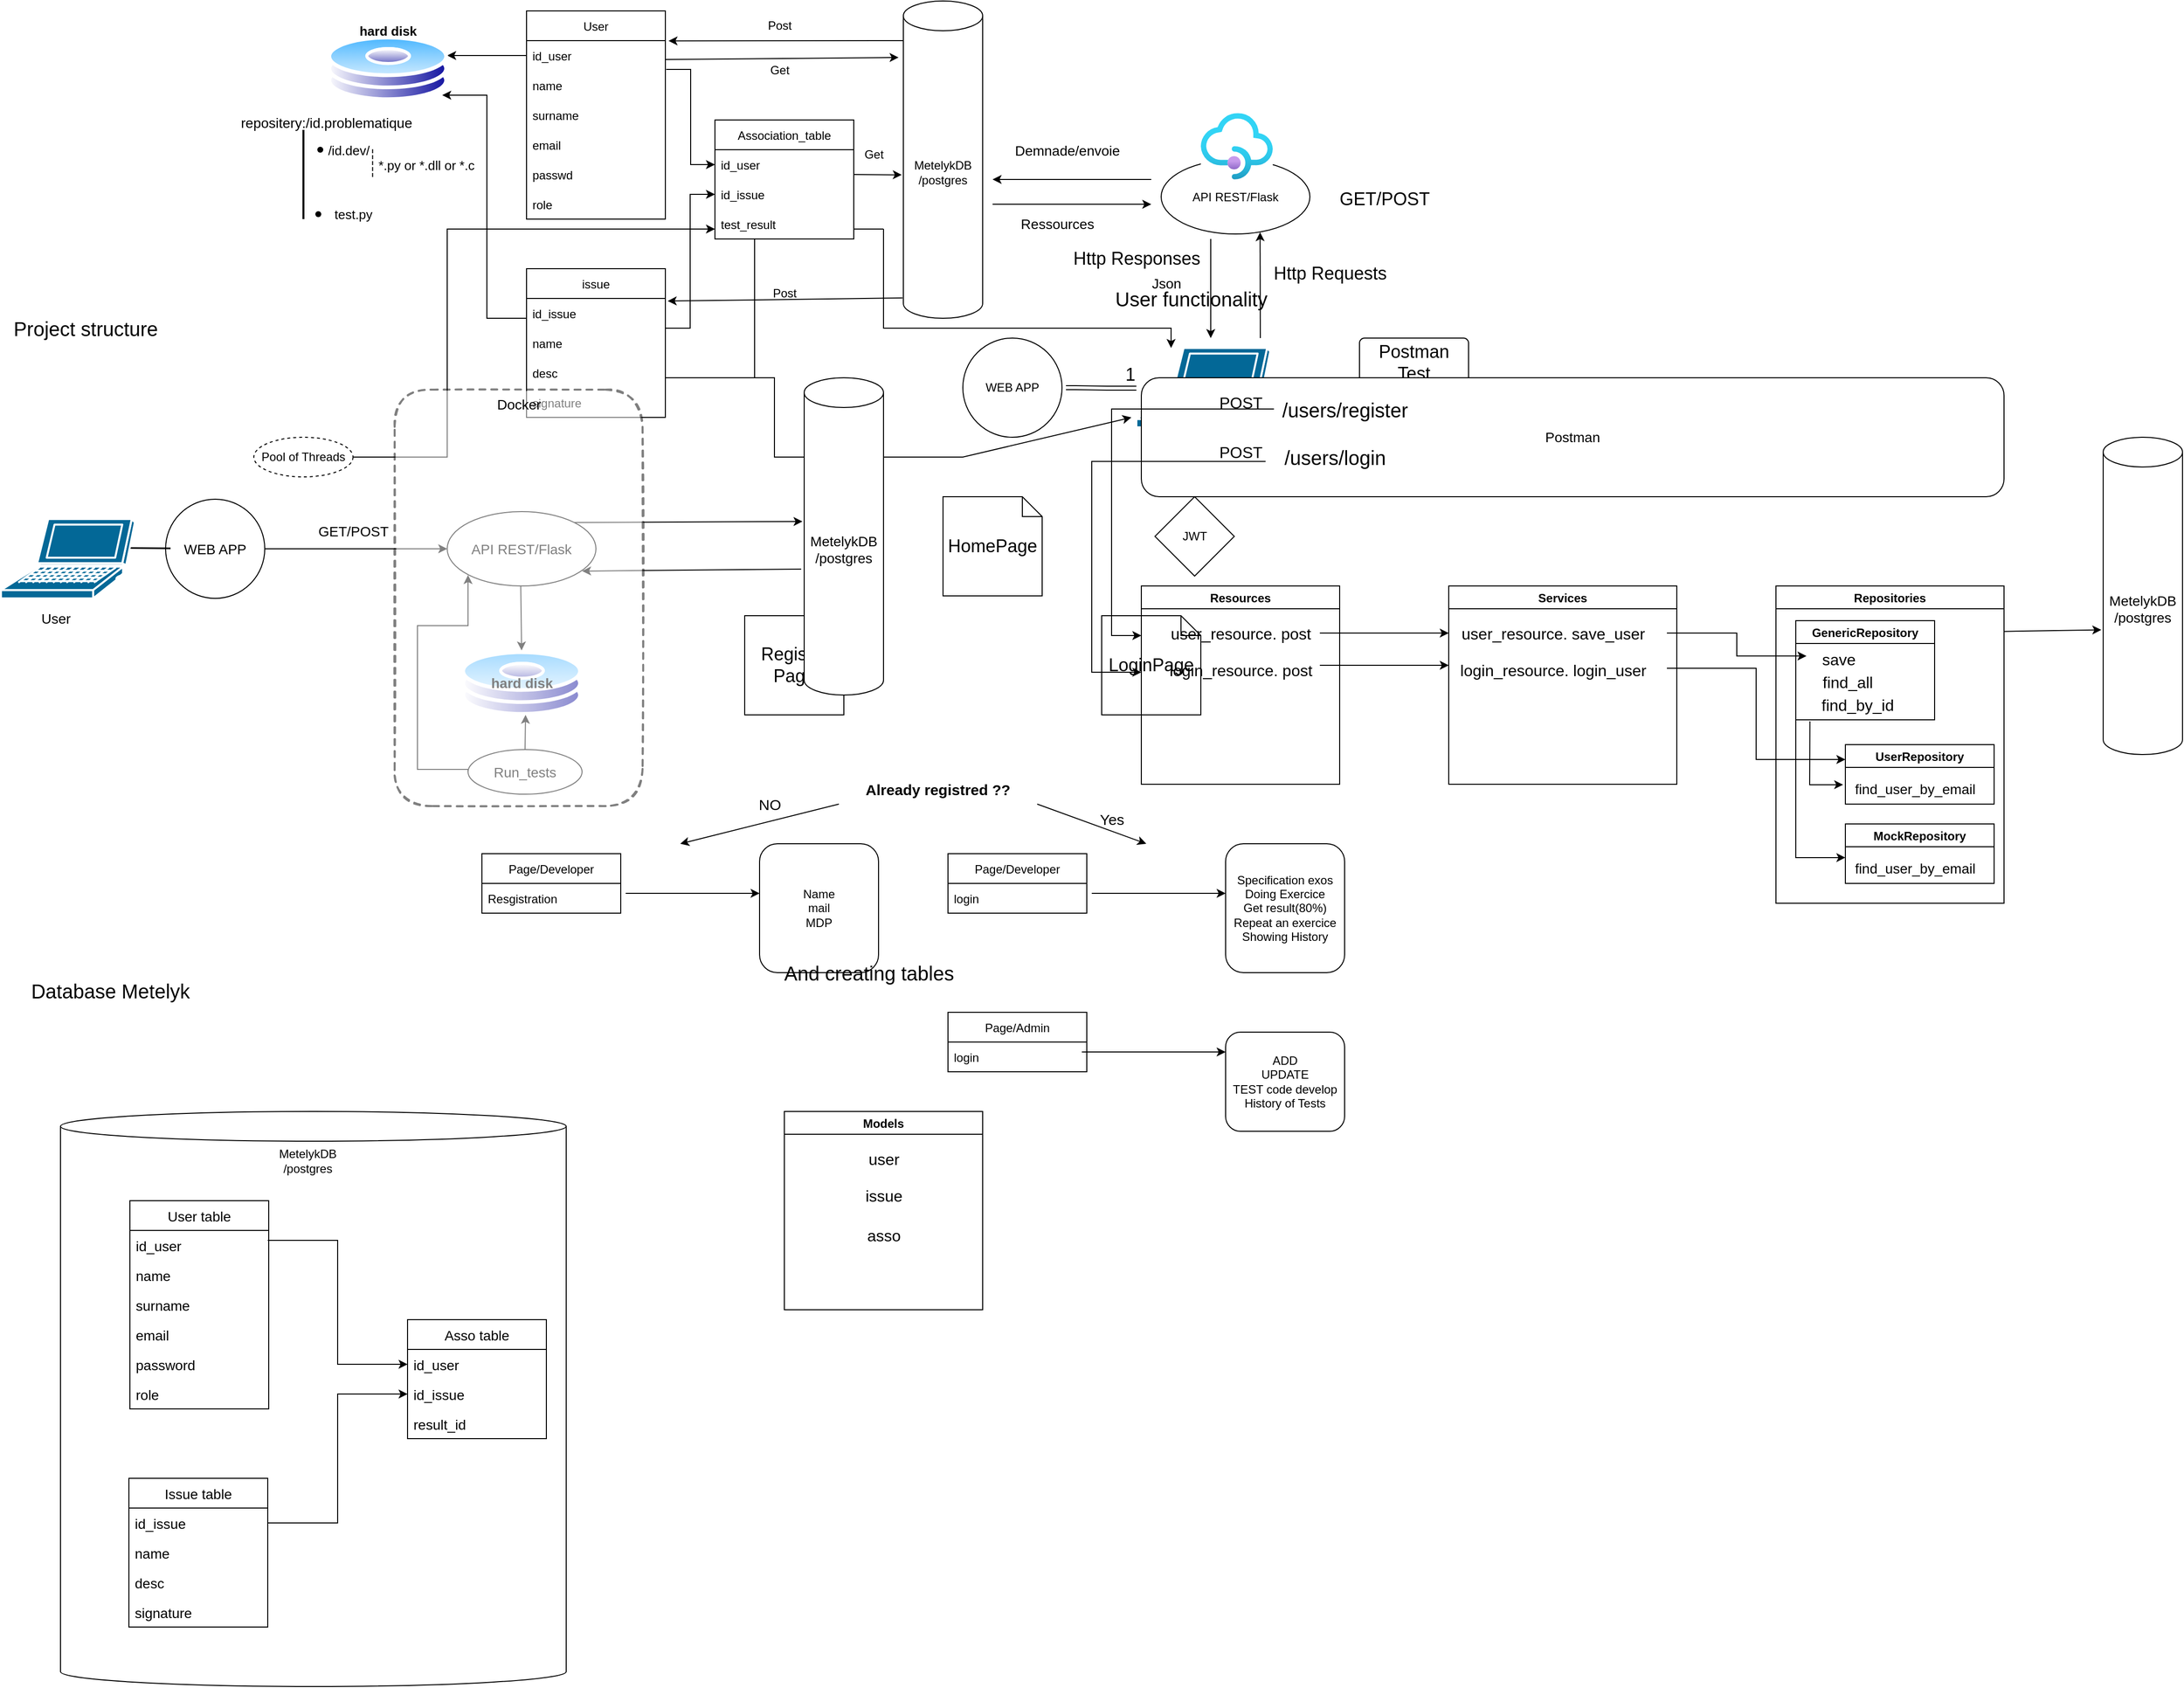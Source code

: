 <mxfile version="20.3.7" type="device" pages="2"><diagram id="XOuEsQqTodch3T4mLWbx" name="Page-1"><mxGraphModel dx="3764" dy="1223" grid="1" gridSize="10" guides="1" tooltips="1" connect="1" arrows="1" fold="1" page="1" pageScale="1" pageWidth="1169" pageHeight="1654" math="0" shadow="0"><root><mxCell id="0"/><mxCell id="1" parent="0"/><mxCell id="VlaobWc57VFWbXcnul0v-7" value="User" style="swimlane;fontStyle=0;childLayout=stackLayout;horizontal=1;startSize=30;horizontalStack=0;resizeParent=1;resizeParentMax=0;resizeLast=0;collapsible=1;marginBottom=0;" parent="1" vertex="1"><mxGeometry x="-70" y="30" width="140" height="210" as="geometry"/></mxCell><mxCell id="VlaobWc57VFWbXcnul0v-85" value="id_user" style="text;strokeColor=none;fillColor=none;align=left;verticalAlign=middle;spacingLeft=4;spacingRight=4;overflow=hidden;points=[[0,0.5],[1,0.5]];portConstraint=eastwest;rotatable=0;" parent="VlaobWc57VFWbXcnul0v-7" vertex="1"><mxGeometry y="30" width="140" height="30" as="geometry"/></mxCell><mxCell id="VlaobWc57VFWbXcnul0v-8" value="name" style="text;strokeColor=none;fillColor=none;align=left;verticalAlign=middle;spacingLeft=4;spacingRight=4;overflow=hidden;points=[[0,0.5],[1,0.5]];portConstraint=eastwest;rotatable=0;" parent="VlaobWc57VFWbXcnul0v-7" vertex="1"><mxGeometry y="60" width="140" height="30" as="geometry"/></mxCell><mxCell id="VlaobWc57VFWbXcnul0v-111" value="surname" style="text;strokeColor=none;fillColor=none;align=left;verticalAlign=middle;spacingLeft=4;spacingRight=4;overflow=hidden;points=[[0,0.5],[1,0.5]];portConstraint=eastwest;rotatable=0;" parent="VlaobWc57VFWbXcnul0v-7" vertex="1"><mxGeometry y="90" width="140" height="30" as="geometry"/></mxCell><mxCell id="VlaobWc57VFWbXcnul0v-9" value="email" style="text;strokeColor=none;fillColor=none;align=left;verticalAlign=middle;spacingLeft=4;spacingRight=4;overflow=hidden;points=[[0,0.5],[1,0.5]];portConstraint=eastwest;rotatable=0;" parent="VlaobWc57VFWbXcnul0v-7" vertex="1"><mxGeometry y="120" width="140" height="30" as="geometry"/></mxCell><mxCell id="VlaobWc57VFWbXcnul0v-10" value="passwd" style="text;strokeColor=none;fillColor=none;align=left;verticalAlign=middle;spacingLeft=4;spacingRight=4;overflow=hidden;points=[[0,0.5],[1,0.5]];portConstraint=eastwest;rotatable=0;" parent="VlaobWc57VFWbXcnul0v-7" vertex="1"><mxGeometry y="150" width="140" height="30" as="geometry"/></mxCell><mxCell id="VlaobWc57VFWbXcnul0v-110" value="role" style="text;strokeColor=none;fillColor=none;align=left;verticalAlign=middle;spacingLeft=4;spacingRight=4;overflow=hidden;points=[[0,0.5],[1,0.5]];portConstraint=eastwest;rotatable=0;" parent="VlaobWc57VFWbXcnul0v-7" vertex="1"><mxGeometry y="180" width="140" height="30" as="geometry"/></mxCell><mxCell id="VlaobWc57VFWbXcnul0v-11" value="issue" style="swimlane;fontStyle=0;childLayout=stackLayout;horizontal=1;startSize=30;horizontalStack=0;resizeParent=1;resizeParentMax=0;resizeLast=0;collapsible=1;marginBottom=0;" parent="1" vertex="1"><mxGeometry x="-70" y="290" width="140" height="150" as="geometry"/></mxCell><mxCell id="VlaobWc57VFWbXcnul0v-13" value="id_issue" style="text;strokeColor=none;fillColor=none;align=left;verticalAlign=middle;spacingLeft=4;spacingRight=4;overflow=hidden;points=[[0,0.5],[1,0.5]];portConstraint=eastwest;rotatable=0;" parent="VlaobWc57VFWbXcnul0v-11" vertex="1"><mxGeometry y="30" width="140" height="30" as="geometry"/></mxCell><mxCell id="VlaobWc57VFWbXcnul0v-12" value="name" style="text;strokeColor=none;fillColor=none;align=left;verticalAlign=middle;spacingLeft=4;spacingRight=4;overflow=hidden;points=[[0,0.5],[1,0.5]];portConstraint=eastwest;rotatable=0;" parent="VlaobWc57VFWbXcnul0v-11" vertex="1"><mxGeometry y="60" width="140" height="30" as="geometry"/></mxCell><mxCell id="VlaobWc57VFWbXcnul0v-91" value="desc" style="text;strokeColor=none;fillColor=none;align=left;verticalAlign=middle;spacingLeft=4;spacingRight=4;overflow=hidden;points=[[0,0.5],[1,0.5]];portConstraint=eastwest;rotatable=0;" parent="VlaobWc57VFWbXcnul0v-11" vertex="1"><mxGeometry y="90" width="140" height="30" as="geometry"/></mxCell><mxCell id="VlaobWc57VFWbXcnul0v-112" value="signature" style="text;strokeColor=none;fillColor=none;align=left;verticalAlign=middle;spacingLeft=4;spacingRight=4;overflow=hidden;points=[[0,0.5],[1,0.5]];portConstraint=eastwest;rotatable=0;" parent="VlaobWc57VFWbXcnul0v-11" vertex="1"><mxGeometry y="120" width="140" height="30" as="geometry"/></mxCell><mxCell id="VlaobWc57VFWbXcnul0v-15" value="MetelykDB&lt;br&gt;/postgres" style="shape=cylinder3;whiteSpace=wrap;html=1;boundedLbl=1;backgroundOutline=1;size=15;" parent="1" vertex="1"><mxGeometry x="310" y="20" width="80" height="320" as="geometry"/></mxCell><mxCell id="VlaobWc57VFWbXcnul0v-21" value="API REST/Flask" style="ellipse;whiteSpace=wrap;html=1;" parent="1" vertex="1"><mxGeometry x="570" y="180" width="150" height="75" as="geometry"/></mxCell><mxCell id="VlaobWc57VFWbXcnul0v-24" value="WEB APP" style="ellipse;whiteSpace=wrap;html=1;aspect=fixed;" parent="1" vertex="1"><mxGeometry x="370" y="360" width="100" height="100" as="geometry"/></mxCell><mxCell id="VlaobWc57VFWbXcnul0v-32" value="Page/Developer" style="swimlane;fontStyle=0;childLayout=stackLayout;horizontal=1;startSize=30;horizontalStack=0;resizeParent=1;resizeParentMax=0;resizeLast=0;collapsible=1;marginBottom=0;" parent="1" vertex="1"><mxGeometry x="355" y="880" width="140" height="60" as="geometry"/></mxCell><mxCell id="VlaobWc57VFWbXcnul0v-33" value="login" style="text;strokeColor=none;fillColor=none;align=left;verticalAlign=middle;spacingLeft=4;spacingRight=4;overflow=hidden;points=[[0,0.5],[1,0.5]];portConstraint=eastwest;rotatable=0;" parent="VlaobWc57VFWbXcnul0v-32" vertex="1"><mxGeometry y="30" width="140" height="30" as="geometry"/></mxCell><mxCell id="VlaobWc57VFWbXcnul0v-37" value="" style="endArrow=classic;html=1;rounded=0;" parent="1" edge="1"><mxGeometry width="50" height="50" relative="1" as="geometry"><mxPoint x="500" y="920" as="sourcePoint"/><mxPoint x="635" y="920" as="targetPoint"/></mxGeometry></mxCell><mxCell id="VlaobWc57VFWbXcnul0v-38" value="Specification exos&lt;br&gt;Doing Exercice&lt;br&gt;Get result(80%)&lt;br&gt;Repeat an exercice&lt;br&gt;Showing History" style="rounded=1;whiteSpace=wrap;html=1;" parent="1" vertex="1"><mxGeometry x="635" y="870" width="120" height="130" as="geometry"/></mxCell><mxCell id="VlaobWc57VFWbXcnul0v-39" value="Page/Admin" style="swimlane;fontStyle=0;childLayout=stackLayout;horizontal=1;startSize=30;horizontalStack=0;resizeParent=1;resizeParentMax=0;resizeLast=0;collapsible=1;marginBottom=0;" parent="1" vertex="1"><mxGeometry x="355" y="1040" width="140" height="60" as="geometry"/></mxCell><mxCell id="VlaobWc57VFWbXcnul0v-40" value="login" style="text;strokeColor=none;fillColor=none;align=left;verticalAlign=middle;spacingLeft=4;spacingRight=4;overflow=hidden;points=[[0,0.5],[1,0.5]];portConstraint=eastwest;rotatable=0;" parent="VlaobWc57VFWbXcnul0v-39" vertex="1"><mxGeometry y="30" width="140" height="30" as="geometry"/></mxCell><mxCell id="VlaobWc57VFWbXcnul0v-41" value="" style="endArrow=classic;html=1;rounded=0;" parent="1" edge="1"><mxGeometry width="50" height="50" relative="1" as="geometry"><mxPoint x="490" y="1080" as="sourcePoint"/><mxPoint x="635" y="1080" as="targetPoint"/></mxGeometry></mxCell><mxCell id="VlaobWc57VFWbXcnul0v-42" value="ADD&lt;br&gt;UPDATE&lt;br&gt;TEST code develop&lt;br&gt;History of Tests" style="rounded=1;whiteSpace=wrap;html=1;" parent="1" vertex="1"><mxGeometry x="635" y="1060" width="120" height="100" as="geometry"/></mxCell><mxCell id="VlaobWc57VFWbXcnul0v-43" value="Page/Developer" style="swimlane;fontStyle=0;childLayout=stackLayout;horizontal=1;startSize=30;horizontalStack=0;resizeParent=1;resizeParentMax=0;resizeLast=0;collapsible=1;marginBottom=0;" parent="1" vertex="1"><mxGeometry x="-115" y="880" width="140" height="60" as="geometry"/></mxCell><mxCell id="VlaobWc57VFWbXcnul0v-44" value="Resgistration" style="text;strokeColor=none;fillColor=none;align=left;verticalAlign=middle;spacingLeft=4;spacingRight=4;overflow=hidden;points=[[0,0.5],[1,0.5]];portConstraint=eastwest;rotatable=0;" parent="VlaobWc57VFWbXcnul0v-43" vertex="1"><mxGeometry y="30" width="140" height="30" as="geometry"/></mxCell><mxCell id="VlaobWc57VFWbXcnul0v-45" value="" style="endArrow=classic;html=1;rounded=0;" parent="1" edge="1"><mxGeometry width="50" height="50" relative="1" as="geometry"><mxPoint x="30" y="920" as="sourcePoint"/><mxPoint x="165" y="920" as="targetPoint"/></mxGeometry></mxCell><mxCell id="VlaobWc57VFWbXcnul0v-46" value="Name&lt;br&gt;mail&lt;br&gt;MDP" style="rounded=1;whiteSpace=wrap;html=1;" parent="1" vertex="1"><mxGeometry x="165" y="870" width="120" height="130" as="geometry"/></mxCell><mxCell id="VlaobWc57VFWbXcnul0v-47" value="JWT" style="rhombus;whiteSpace=wrap;html=1;" parent="1" vertex="1"><mxGeometry x="563.75" y="520" width="80" height="80" as="geometry"/></mxCell><mxCell id="VlaobWc57VFWbXcnul0v-48" value="&lt;font style=&quot;font-size: 15px;&quot;&gt;&lt;b&gt;Already registred ??&lt;/b&gt;&lt;/font&gt;" style="text;html=1;strokeColor=none;fillColor=none;align=center;verticalAlign=middle;whiteSpace=wrap;rounded=0;" parent="1" vertex="1"><mxGeometry x="245" y="800" width="200" height="30" as="geometry"/></mxCell><mxCell id="VlaobWc57VFWbXcnul0v-49" value="" style="endArrow=classic;html=1;rounded=0;fontSize=15;exitX=0;exitY=1;exitDx=0;exitDy=0;" parent="1" source="VlaobWc57VFWbXcnul0v-48" edge="1"><mxGeometry width="50" height="50" relative="1" as="geometry"><mxPoint x="375" y="1000" as="sourcePoint"/><mxPoint x="85" y="870" as="targetPoint"/></mxGeometry></mxCell><mxCell id="VlaobWc57VFWbXcnul0v-52" value="NO" style="text;html=1;align=center;verticalAlign=middle;resizable=0;points=[];autosize=1;strokeColor=none;fillColor=none;fontSize=15;" parent="1" vertex="1"><mxGeometry x="150" y="815" width="50" height="30" as="geometry"/></mxCell><mxCell id="VlaobWc57VFWbXcnul0v-53" value="" style="endArrow=classic;html=1;rounded=0;fontSize=15;exitX=1;exitY=1;exitDx=0;exitDy=0;" parent="1" source="VlaobWc57VFWbXcnul0v-48" edge="1"><mxGeometry width="50" height="50" relative="1" as="geometry"><mxPoint x="375" y="1000" as="sourcePoint"/><mxPoint x="555" y="870" as="targetPoint"/></mxGeometry></mxCell><mxCell id="VlaobWc57VFWbXcnul0v-54" value="Yes" style="text;html=1;align=center;verticalAlign=middle;resizable=0;points=[];autosize=1;strokeColor=none;fillColor=none;fontSize=15;" parent="1" vertex="1"><mxGeometry x="495" y="830" width="50" height="30" as="geometry"/></mxCell><mxCell id="VlaobWc57VFWbXcnul0v-61" value="" style="endArrow=classic;html=1;rounded=0;fontSize=18;entryX=0.665;entryY=0.976;entryDx=0;entryDy=0;entryPerimeter=0;" parent="1" target="VlaobWc57VFWbXcnul0v-21" edge="1"><mxGeometry width="50" height="50" relative="1" as="geometry"><mxPoint x="670" y="360" as="sourcePoint"/><mxPoint x="530" y="390" as="targetPoint"/></mxGeometry></mxCell><mxCell id="VlaobWc57VFWbXcnul0v-62" value="" style="endArrow=classic;html=1;rounded=0;fontSize=18;" parent="1" edge="1"><mxGeometry width="50" height="50" relative="1" as="geometry"><mxPoint x="620" y="260" as="sourcePoint"/><mxPoint x="620" y="360" as="targetPoint"/></mxGeometry></mxCell><mxCell id="VlaobWc57VFWbXcnul0v-63" value="Http Responses" style="text;html=1;align=center;verticalAlign=middle;resizable=0;points=[];autosize=1;strokeColor=none;fillColor=none;fontSize=18;" parent="1" vertex="1"><mxGeometry x="470" y="260" width="150" height="40" as="geometry"/></mxCell><mxCell id="VlaobWc57VFWbXcnul0v-64" value="Http Requests" style="text;html=1;align=center;verticalAlign=middle;resizable=0;points=[];autosize=1;strokeColor=none;fillColor=none;fontSize=18;" parent="1" vertex="1"><mxGeometry x="670" y="275" width="140" height="40" as="geometry"/></mxCell><mxCell id="VlaobWc57VFWbXcnul0v-66" value="" style="shape=link;html=1;rounded=0;fontSize=18;" parent="1" edge="1"><mxGeometry relative="1" as="geometry"><mxPoint x="474" y="410" as="sourcePoint"/><mxPoint x="545" y="410.56" as="targetPoint"/><Array as="points"><mxPoint x="484" y="410"/><mxPoint x="515" y="410.56"/></Array></mxGeometry></mxCell><mxCell id="VlaobWc57VFWbXcnul0v-67" value="1" style="resizable=0;html=1;align=right;verticalAlign=bottom;fontSize=18;" parent="VlaobWc57VFWbXcnul0v-66" connectable="0" vertex="1"><mxGeometry x="1" relative="1" as="geometry"/></mxCell><mxCell id="VlaobWc57VFWbXcnul0v-72" value="HomePage" style="shape=note;size=20;whiteSpace=wrap;html=1;fontSize=18;" parent="1" vertex="1"><mxGeometry x="350" y="520" width="100" height="100" as="geometry"/></mxCell><mxCell id="VlaobWc57VFWbXcnul0v-73" value="Postman Test" style="rounded=1;arcSize=10;whiteSpace=wrap;html=1;align=center;fontSize=18;" parent="1" vertex="1"><mxGeometry x="770" y="360" width="110" height="50" as="geometry"/></mxCell><mxCell id="VlaobWc57VFWbXcnul0v-74" value="LoginPage" style="shape=note;size=20;whiteSpace=wrap;html=1;fontSize=18;" parent="1" vertex="1"><mxGeometry x="510" y="640" width="100" height="100" as="geometry"/></mxCell><mxCell id="VlaobWc57VFWbXcnul0v-75" value="Register&lt;br&gt;Page" style="shape=note;size=20;whiteSpace=wrap;html=1;fontSize=18;" parent="1" vertex="1"><mxGeometry x="150" y="640" width="100" height="100" as="geometry"/></mxCell><mxCell id="VlaobWc57VFWbXcnul0v-78" value="GET/POST" style="text;html=1;align=center;verticalAlign=middle;resizable=0;points=[];autosize=1;strokeColor=none;fillColor=none;fontSize=18;" parent="1" vertex="1"><mxGeometry x="740" y="200" width="110" height="40" as="geometry"/></mxCell><mxCell id="VlaobWc57VFWbXcnul0v-80" value="&lt;font style=&quot;font-size: 14px;&quot;&gt;Demnade/envoie&lt;/font&gt;" style="text;html=1;align=center;verticalAlign=middle;resizable=0;points=[];autosize=1;strokeColor=none;fillColor=none;fontSize=18;" parent="1" vertex="1"><mxGeometry x="410" y="150" width="130" height="40" as="geometry"/></mxCell><mxCell id="VlaobWc57VFWbXcnul0v-81" value="Ressources" style="text;html=1;align=center;verticalAlign=middle;resizable=0;points=[];autosize=1;strokeColor=none;fillColor=none;fontSize=14;" parent="1" vertex="1"><mxGeometry x="415" y="230" width="100" height="30" as="geometry"/></mxCell><mxCell id="VlaobWc57VFWbXcnul0v-82" value="Json" style="text;html=1;align=center;verticalAlign=middle;resizable=0;points=[];autosize=1;strokeColor=none;fillColor=none;fontSize=14;" parent="1" vertex="1"><mxGeometry x="550" y="290" width="50" height="30" as="geometry"/></mxCell><mxCell id="VlaobWc57VFWbXcnul0v-83" value="repositery:/id.problematique&lt;br&gt;&lt;font size=&quot;1&quot;&gt;&lt;br&gt;&lt;br&gt;&lt;/font&gt;" style="text;html=1;align=left;verticalAlign=middle;resizable=0;points=[];autosize=1;strokeColor=none;fillColor=none;fontSize=14;" parent="1" vertex="1"><mxGeometry x="-360" y="130" width="200" height="60" as="geometry"/></mxCell><mxCell id="VlaobWc57VFWbXcnul0v-86" value="" style="endArrow=classic;html=1;rounded=0;fontSize=14;exitX=0;exitY=0.5;exitDx=0;exitDy=0;" parent="1" source="VlaobWc57VFWbXcnul0v-85" edge="1"><mxGeometry width="50" height="50" relative="1" as="geometry"><mxPoint x="230" y="250" as="sourcePoint"/><mxPoint x="-150" y="75" as="targetPoint"/></mxGeometry></mxCell><mxCell id="VlaobWc57VFWbXcnul0v-88" value="" style="edgeStyle=segmentEdgeStyle;endArrow=classic;html=1;rounded=0;fontSize=14;exitX=0;exitY=0.5;exitDx=0;exitDy=0;entryX=1;entryY=0;entryDx=0;entryDy=75;entryPerimeter=0;" parent="1" source="VlaobWc57VFWbXcnul0v-12" edge="1"><mxGeometry width="50" height="50" relative="1" as="geometry"><mxPoint x="230" y="250" as="sourcePoint"/><mxPoint x="-155" y="115" as="targetPoint"/><Array as="points"><mxPoint x="-70" y="340"/><mxPoint x="-110" y="340"/><mxPoint x="-110" y="115"/></Array></mxGeometry></mxCell><mxCell id="VlaobWc57VFWbXcnul0v-92" value="" style="endArrow=classic;html=1;rounded=0;fontSize=13;" parent="1" edge="1"><mxGeometry width="50" height="50" relative="1" as="geometry"><mxPoint x="400" y="225" as="sourcePoint"/><mxPoint x="560" y="225" as="targetPoint"/></mxGeometry></mxCell><mxCell id="VlaobWc57VFWbXcnul0v-93" value="" style="endArrow=classic;html=1;rounded=0;fontSize=13;" parent="1" edge="1"><mxGeometry width="50" height="50" relative="1" as="geometry"><mxPoint x="560" y="200" as="sourcePoint"/><mxPoint x="400" y="200" as="targetPoint"/></mxGeometry></mxCell><mxCell id="VlaobWc57VFWbXcnul0v-94" value="Client=Dev" style="text;html=1;strokeColor=none;fillColor=none;align=center;verticalAlign=middle;whiteSpace=wrap;rounded=0;fontSize=13;" parent="1" vertex="1"><mxGeometry x="560" y="450" width="60" height="30" as="geometry"/></mxCell><mxCell id="VlaobWc57VFWbXcnul0v-96" value="" style="aspect=fixed;perimeter=ellipsePerimeter;html=1;align=center;shadow=0;dashed=0;spacingTop=3;image;image=img/lib/active_directory/hard_disk.svg;fontSize=13;" parent="1" vertex="1"><mxGeometry x="-271.05" y="55" width="122.11" height="65.94" as="geometry"/></mxCell><mxCell id="VlaobWc57VFWbXcnul0v-97" value="&lt;b&gt;hard disk&lt;/b&gt;" style="text;html=1;align=center;verticalAlign=middle;resizable=0;points=[];autosize=1;strokeColor=none;fillColor=none;fontSize=13;" parent="1" vertex="1"><mxGeometry x="-250" y="35" width="80" height="30" as="geometry"/></mxCell><mxCell id="VlaobWc57VFWbXcnul0v-98" value="" style="line;strokeWidth=2;direction=south;html=1;fontSize=13;" parent="1" vertex="1"><mxGeometry x="-300" y="150" width="10" height="90" as="geometry"/></mxCell><mxCell id="VlaobWc57VFWbXcnul0v-99" value="                /id.dev/" style="shape=waypoint;sketch=0;fillStyle=solid;size=6;pointerEvents=1;points=[];fillColor=none;resizable=0;rotatable=0;perimeter=centerPerimeter;snapToPoint=1;fontSize=13;" parent="1" vertex="1"><mxGeometry x="-298" y="150" width="40" height="40" as="geometry"/></mxCell><mxCell id="VlaobWc57VFWbXcnul0v-101" value="" style="shape=waypoint;sketch=0;fillStyle=solid;size=6;pointerEvents=1;points=[];fillColor=none;resizable=0;rotatable=0;perimeter=centerPerimeter;snapToPoint=1;fontSize=13;" parent="1" vertex="1"><mxGeometry x="-300" y="215" width="40" height="40" as="geometry"/></mxCell><mxCell id="VlaobWc57VFWbXcnul0v-103" value="test.py" style="text;html=1;align=center;verticalAlign=middle;resizable=0;points=[];autosize=1;strokeColor=none;fillColor=none;fontSize=13;" parent="1" vertex="1"><mxGeometry x="-275" y="220" width="60" height="30" as="geometry"/></mxCell><mxCell id="VlaobWc57VFWbXcnul0v-108" value="*.py or *.dll or *.c" style="shape=partialRectangle;fillColor=none;align=left;verticalAlign=middle;strokeColor=none;spacingLeft=34;rotatable=0;points=[[0,0.5],[1,0.5]];portConstraint=eastwest;dropTarget=0;fontSize=13;" parent="1" vertex="1"><mxGeometry x="-255.24" y="170" width="90" height="30" as="geometry"/></mxCell><mxCell id="VlaobWc57VFWbXcnul0v-109" value="" style="shape=partialRectangle;top=0;left=0;bottom=0;fillColor=none;stokeWidth=1;dashed=1;align=left;verticalAlign=middle;spacingLeft=4;spacingRight=4;overflow=hidden;rotatable=0;points=[];portConstraint=eastwest;part=1;fontSize=13;" parent="VlaobWc57VFWbXcnul0v-108" vertex="1" connectable="0"><mxGeometry width="30" height="30" as="geometry"/></mxCell><mxCell id="VlaobWc57VFWbXcnul0v-113" value="" style="shape=mxgraph.cisco.computers_and_peripherals.laptop;html=1;pointerEvents=1;dashed=0;fillColor=#036897;strokeColor=#ffffff;strokeWidth=2;verticalLabelPosition=bottom;verticalAlign=top;align=center;outlineConnect=0;fontSize=13;" parent="1" vertex="1"><mxGeometry x="545" y="370" width="135" height="80" as="geometry"/></mxCell><mxCell id="VlaobWc57VFWbXcnul0v-114" value="" style="aspect=fixed;html=1;points=[];align=center;image;fontSize=12;image=img/lib/azure2/integration/API_Management_Services.svg;imageBackground=default;" parent="1" vertex="1"><mxGeometry x="610" y="133.08" width="72.5" height="66.92" as="geometry"/></mxCell><mxCell id="VlaobWc57VFWbXcnul0v-140" value="Association_table" style="swimlane;fontStyle=0;childLayout=stackLayout;horizontal=1;startSize=30;horizontalStack=0;resizeParent=1;resizeParentMax=0;resizeLast=0;collapsible=1;marginBottom=0;" parent="1" vertex="1"><mxGeometry x="120" y="140" width="140" height="120" as="geometry"/></mxCell><mxCell id="VlaobWc57VFWbXcnul0v-141" value="id_user" style="text;strokeColor=none;fillColor=none;align=left;verticalAlign=middle;spacingLeft=4;spacingRight=4;overflow=hidden;points=[[0,0.5],[1,0.5]];portConstraint=eastwest;rotatable=0;" parent="VlaobWc57VFWbXcnul0v-140" vertex="1"><mxGeometry y="30" width="140" height="30" as="geometry"/></mxCell><mxCell id="VlaobWc57VFWbXcnul0v-142" value="id_issue" style="text;strokeColor=none;fillColor=none;align=left;verticalAlign=middle;spacingLeft=4;spacingRight=4;overflow=hidden;points=[[0,0.5],[1,0.5]];portConstraint=eastwest;rotatable=0;" parent="VlaobWc57VFWbXcnul0v-140" vertex="1"><mxGeometry y="60" width="140" height="30" as="geometry"/></mxCell><mxCell id="VlaobWc57VFWbXcnul0v-143" value="test_result" style="text;strokeColor=none;fillColor=none;align=left;verticalAlign=middle;spacingLeft=4;spacingRight=4;overflow=hidden;points=[[0,0.5],[1,0.5]];portConstraint=eastwest;rotatable=0;" parent="VlaobWc57VFWbXcnul0v-140" vertex="1"><mxGeometry y="90" width="140" height="30" as="geometry"/></mxCell><mxCell id="VlaobWc57VFWbXcnul0v-144" value="" style="endArrow=classic;html=1;rounded=0;entryX=1.023;entryY=0.007;entryDx=0;entryDy=0;entryPerimeter=0;" parent="1" target="VlaobWc57VFWbXcnul0v-85" edge="1"><mxGeometry width="50" height="50" relative="1" as="geometry"><mxPoint x="310" y="60" as="sourcePoint"/><mxPoint x="190" y="80" as="targetPoint"/></mxGeometry></mxCell><mxCell id="VlaobWc57VFWbXcnul0v-146" value="Post" style="text;html=1;align=center;verticalAlign=middle;resizable=0;points=[];autosize=1;strokeColor=none;fillColor=none;" parent="1" vertex="1"><mxGeometry x="160" y="30" width="50" height="30" as="geometry"/></mxCell><mxCell id="VlaobWc57VFWbXcnul0v-148" value="" style="endArrow=classic;html=1;rounded=0;exitX=-0.01;exitY=0.936;exitDx=0;exitDy=0;exitPerimeter=0;entryX=1.017;entryY=0.087;entryDx=0;entryDy=0;entryPerimeter=0;" parent="1" source="VlaobWc57VFWbXcnul0v-15" target="VlaobWc57VFWbXcnul0v-13" edge="1"><mxGeometry width="50" height="50" relative="1" as="geometry"><mxPoint x="305.18" y="330.21" as="sourcePoint"/><mxPoint x="70.0" y="329.5" as="targetPoint"/></mxGeometry></mxCell><mxCell id="VlaobWc57VFWbXcnul0v-149" value="Post" style="text;html=1;align=center;verticalAlign=middle;resizable=0;points=[];autosize=1;strokeColor=none;fillColor=none;" parent="1" vertex="1"><mxGeometry x="165" y="300" width="50" height="30" as="geometry"/></mxCell><mxCell id="VlaobWc57VFWbXcnul0v-150" value="" style="endArrow=classic;html=1;rounded=0;entryX=-0.02;entryY=0.548;entryDx=0;entryDy=0;entryPerimeter=0;" parent="1" target="VlaobWc57VFWbXcnul0v-15" edge="1"><mxGeometry width="50" height="50" relative="1" as="geometry"><mxPoint x="260" y="195" as="sourcePoint"/><mxPoint x="200" y="150" as="targetPoint"/></mxGeometry></mxCell><mxCell id="VlaobWc57VFWbXcnul0v-151" value="Get" style="text;html=1;align=center;verticalAlign=middle;resizable=0;points=[];autosize=1;strokeColor=none;fillColor=none;" parent="1" vertex="1"><mxGeometry x="260" y="160" width="40" height="30" as="geometry"/></mxCell><mxCell id="VlaobWc57VFWbXcnul0v-153" value="" style="edgeStyle=elbowEdgeStyle;elbow=horizontal;endArrow=classic;html=1;rounded=0;exitX=1.006;exitY=0.967;exitDx=0;exitDy=0;exitPerimeter=0;entryX=0;entryY=0.5;entryDx=0;entryDy=0;" parent="1" source="VlaobWc57VFWbXcnul0v-85" target="VlaobWc57VFWbXcnul0v-141" edge="1"><mxGeometry width="50" height="50" relative="1" as="geometry"><mxPoint x="150" y="200" as="sourcePoint"/><mxPoint x="200" y="150" as="targetPoint"/></mxGeometry></mxCell><mxCell id="VlaobWc57VFWbXcnul0v-154" value="" style="edgeStyle=elbowEdgeStyle;elbow=horizontal;endArrow=classic;html=1;rounded=0;entryX=0;entryY=0.5;entryDx=0;entryDy=0;" parent="1" target="VlaobWc57VFWbXcnul0v-142" edge="1"><mxGeometry width="50" height="50" relative="1" as="geometry"><mxPoint x="70" y="350" as="sourcePoint"/><mxPoint x="200" y="150" as="targetPoint"/></mxGeometry></mxCell><mxCell id="VlaobWc57VFWbXcnul0v-155" value="Pool of Threads" style="ellipse;whiteSpace=wrap;html=1;align=center;dashed=1;" parent="1" vertex="1"><mxGeometry x="-345" y="460" width="100" height="40" as="geometry"/></mxCell><mxCell id="VlaobWc57VFWbXcnul0v-158" value="" style="edgeStyle=elbowEdgeStyle;elbow=horizontal;endArrow=classic;html=1;rounded=0;exitX=1;exitY=0.5;exitDx=0;exitDy=0;" parent="1" source="VlaobWc57VFWbXcnul0v-155" edge="1"><mxGeometry width="50" height="50" relative="1" as="geometry"><mxPoint x="70" y="300" as="sourcePoint"/><mxPoint x="120" y="250" as="targetPoint"/><Array as="points"><mxPoint x="-150" y="350"/><mxPoint x="-50" y="280"/><mxPoint x="-150" y="360"/></Array></mxGeometry></mxCell><mxCell id="VlaobWc57VFWbXcnul0v-160" value="" style="endArrow=classic;html=1;rounded=0;entryX=-0.06;entryY=0.178;entryDx=0;entryDy=0;entryPerimeter=0;" parent="1" target="VlaobWc57VFWbXcnul0v-15" edge="1"><mxGeometry width="50" height="50" relative="1" as="geometry"><mxPoint x="70" y="79" as="sourcePoint"/><mxPoint x="140" y="250" as="targetPoint"/></mxGeometry></mxCell><mxCell id="VlaobWc57VFWbXcnul0v-161" value="Get" style="text;html=1;align=center;verticalAlign=middle;resizable=0;points=[];autosize=1;strokeColor=none;fillColor=none;" parent="1" vertex="1"><mxGeometry x="165" y="75" width="40" height="30" as="geometry"/></mxCell><mxCell id="VlaobWc57VFWbXcnul0v-162" value="" style="endArrow=classic;html=1;rounded=0;" parent="1" edge="1"><mxGeometry width="50" height="50" relative="1" as="geometry"><mxPoint x="70" y="400" as="sourcePoint"/><mxPoint x="540" y="440" as="targetPoint"/><Array as="points"><mxPoint x="180" y="400"/><mxPoint x="180" y="480"/><mxPoint x="370" y="480"/></Array></mxGeometry></mxCell><mxCell id="VlaobWc57VFWbXcnul0v-163" value="" style="endArrow=none;html=1;rounded=0;" parent="1" edge="1"><mxGeometry width="50" height="50" relative="1" as="geometry"><mxPoint x="160" y="400" as="sourcePoint"/><mxPoint x="160" y="260" as="targetPoint"/></mxGeometry></mxCell><mxCell id="VlaobWc57VFWbXcnul0v-164" value="Get" style="text;html=1;align=center;verticalAlign=middle;resizable=0;points=[];autosize=1;strokeColor=none;fillColor=none;" parent="1" vertex="1"><mxGeometry x="250" y="445" width="40" height="30" as="geometry"/></mxCell><mxCell id="VlaobWc57VFWbXcnul0v-165" value="" style="edgeStyle=elbowEdgeStyle;elbow=vertical;endArrow=classic;html=1;rounded=0;" parent="1" target="VlaobWc57VFWbXcnul0v-113" edge="1"><mxGeometry width="50" height="50" relative="1" as="geometry"><mxPoint x="290" y="250" as="sourcePoint"/><mxPoint x="590" y="360" as="targetPoint"/><Array as="points"><mxPoint x="580" y="350"/><mxPoint x="310" y="350"/><mxPoint x="350" y="360"/></Array></mxGeometry></mxCell><mxCell id="VlaobWc57VFWbXcnul0v-166" value="" style="endArrow=none;html=1;rounded=0;" parent="1" edge="1"><mxGeometry width="50" height="50" relative="1" as="geometry"><mxPoint x="260" y="250" as="sourcePoint"/><mxPoint x="290" y="250" as="targetPoint"/></mxGeometry></mxCell><mxCell id="DuXMLv6LYvYIOGqL9ZZb-1" value="MetelykDB&lt;br style=&quot;font-size: 14px;&quot;&gt;/postgres" style="shape=cylinder3;whiteSpace=wrap;html=1;boundedLbl=1;backgroundOutline=1;size=15;fontSize=14;" vertex="1" parent="1"><mxGeometry x="210" y="400" width="80" height="320" as="geometry"/></mxCell><mxCell id="DuXMLv6LYvYIOGqL9ZZb-2" value="API REST/Flask" style="ellipse;whiteSpace=wrap;html=1;fontSize=14;" vertex="1" parent="1"><mxGeometry x="-150" y="535" width="150" height="75" as="geometry"/></mxCell><mxCell id="DuXMLv6LYvYIOGqL9ZZb-3" value="WEB APP" style="ellipse;whiteSpace=wrap;html=1;aspect=fixed;fontSize=14;" vertex="1" parent="1"><mxGeometry x="-434" y="522.5" width="100" height="100" as="geometry"/></mxCell><mxCell id="DuXMLv6LYvYIOGqL9ZZb-4" value="" style="endArrow=classic;html=1;rounded=0;fontSize=14;entryX=0;entryY=0.5;entryDx=0;entryDy=0;exitX=1;exitY=0.5;exitDx=0;exitDy=0;" edge="1" parent="1" source="DuXMLv6LYvYIOGqL9ZZb-3" target="DuXMLv6LYvYIOGqL9ZZb-2"><mxGeometry width="50" height="50" relative="1" as="geometry"><mxPoint x="920" y="315" as="sourcePoint"/><mxPoint x="780" y="345" as="targetPoint"/><Array as="points"/></mxGeometry></mxCell><mxCell id="DuXMLv6LYvYIOGqL9ZZb-5" value="" style="endArrow=classic;html=1;rounded=0;fontSize=14;entryX=0.5;entryY=0;entryDx=0;entryDy=0;" edge="1" parent="1" target="DuXMLv6LYvYIOGqL9ZZb-11"><mxGeometry width="50" height="50" relative="1" as="geometry"><mxPoint x="-75.83" y="610" as="sourcePoint"/><mxPoint x="-75.83" y="710" as="targetPoint"/></mxGeometry></mxCell><mxCell id="DuXMLv6LYvYIOGqL9ZZb-6" value="" style="shape=link;html=1;rounded=0;fontSize=14;width=0.588;" edge="1" parent="1"><mxGeometry relative="1" as="geometry"><mxPoint x="-500" y="571.5" as="sourcePoint"/><mxPoint x="-429" y="572.06" as="targetPoint"/><Array as="points"><mxPoint x="-490" y="571.5"/></Array></mxGeometry></mxCell><mxCell id="DuXMLv6LYvYIOGqL9ZZb-7" value="GET/POST" style="text;html=1;align=center;verticalAlign=middle;resizable=0;points=[];autosize=1;strokeColor=none;fillColor=none;fontSize=14;" vertex="1" parent="1"><mxGeometry x="-290" y="540" width="90" height="30" as="geometry"/></mxCell><mxCell id="DuXMLv6LYvYIOGqL9ZZb-8" value="&lt;font style=&quot;font-size: 14px;&quot;&gt;User&lt;/font&gt;" style="text;html=1;align=center;verticalAlign=middle;resizable=0;points=[];autosize=1;strokeColor=none;fillColor=none;fontSize=14;" vertex="1" parent="1"><mxGeometry x="-570" y="627.5" width="50" height="30" as="geometry"/></mxCell><mxCell id="DuXMLv6LYvYIOGqL9ZZb-9" value="" style="edgeStyle=segmentEdgeStyle;endArrow=classic;html=1;rounded=0;fontSize=14;exitX=0;exitY=0.5;exitDx=0;exitDy=0;entryX=0;entryY=1;entryDx=0;entryDy=0;" edge="1" parent="1" source="DuXMLv6LYvYIOGqL9ZZb-15" target="DuXMLv6LYvYIOGqL9ZZb-2"><mxGeometry width="50" height="50" relative="1" as="geometry"><mxPoint x="-150" y="855" as="sourcePoint"/><mxPoint x="-235" y="605" as="targetPoint"/><Array as="points"><mxPoint x="-180" y="795"/><mxPoint x="-180" y="650"/><mxPoint x="-129" y="650"/></Array></mxGeometry></mxCell><mxCell id="DuXMLv6LYvYIOGqL9ZZb-10" value="" style="endArrow=classic;html=1;rounded=0;fontSize=14;exitX=-0.038;exitY=0.603;exitDx=0;exitDy=0;exitPerimeter=0;" edge="1" parent="1" source="DuXMLv6LYvYIOGqL9ZZb-1"><mxGeometry width="50" height="50" relative="1" as="geometry"><mxPoint x="200" y="595" as="sourcePoint"/><mxPoint x="-13.94" y="595" as="targetPoint"/></mxGeometry></mxCell><mxCell id="DuXMLv6LYvYIOGqL9ZZb-11" value="" style="aspect=fixed;perimeter=ellipsePerimeter;html=1;align=center;shadow=0;dashed=0;spacingTop=3;image;image=img/lib/active_directory/hard_disk.svg;fontSize=14;" vertex="1" parent="1"><mxGeometry x="-136.05" y="675" width="122.11" height="65.94" as="geometry"/></mxCell><mxCell id="DuXMLv6LYvYIOGqL9ZZb-12" value="&lt;b style=&quot;font-size: 14px;&quot;&gt;hard disk&lt;/b&gt;" style="text;html=1;align=center;verticalAlign=middle;resizable=0;points=[];autosize=1;strokeColor=none;fillColor=none;fontSize=14;" vertex="1" parent="1"><mxGeometry x="-120" y="692.97" width="90" height="30" as="geometry"/></mxCell><mxCell id="DuXMLv6LYvYIOGqL9ZZb-13" value="" style="shape=mxgraph.cisco.computers_and_peripherals.laptop;html=1;pointerEvents=1;dashed=0;fillColor=#036897;strokeColor=#ffffff;strokeWidth=2;verticalLabelPosition=bottom;verticalAlign=top;align=center;outlineConnect=0;fontSize=14;" vertex="1" parent="1"><mxGeometry x="-600" y="542.5" width="135" height="80" as="geometry"/></mxCell><mxCell id="DuXMLv6LYvYIOGqL9ZZb-14" value="" style="endArrow=classic;html=1;rounded=0;exitX=1;exitY=0;exitDx=0;exitDy=0;entryX=-0.021;entryY=0.453;entryDx=0;entryDy=0;entryPerimeter=0;fontSize=14;" edge="1" parent="1" source="DuXMLv6LYvYIOGqL9ZZb-2" target="DuXMLv6LYvYIOGqL9ZZb-1"><mxGeometry width="50" height="50" relative="1" as="geometry"><mxPoint x="-10" y="556" as="sourcePoint"/><mxPoint x="220" y="552" as="targetPoint"/><Array as="points"/></mxGeometry></mxCell><mxCell id="DuXMLv6LYvYIOGqL9ZZb-15" value="Run_tests" style="ellipse;whiteSpace=wrap;html=1;align=center;fontSize=14;" vertex="1" parent="1"><mxGeometry x="-129" y="775" width="115" height="45" as="geometry"/></mxCell><mxCell id="DuXMLv6LYvYIOGqL9ZZb-16" value="" style="elbow=horizontal;endArrow=classic;html=1;rounded=0;exitX=0.5;exitY=0;exitDx=0;exitDy=0;fontSize=14;" edge="1" parent="1" source="DuXMLv6LYvYIOGqL9ZZb-15"><mxGeometry width="50" height="50" relative="1" as="geometry"><mxPoint x="320" y="255" as="sourcePoint"/><mxPoint x="-71" y="740" as="targetPoint"/></mxGeometry></mxCell><mxCell id="DuXMLv6LYvYIOGqL9ZZb-17" value="" style="shape=cylinder3;whiteSpace=wrap;html=1;boundedLbl=1;backgroundOutline=1;size=15;" vertex="1" parent="1"><mxGeometry x="-540" y="1140" width="510" height="580" as="geometry"/></mxCell><mxCell id="DuXMLv6LYvYIOGqL9ZZb-18" value="User table" style="swimlane;fontStyle=0;childLayout=stackLayout;horizontal=1;startSize=30;horizontalStack=0;resizeParent=1;resizeParentMax=0;resizeLast=0;collapsible=1;marginBottom=0;fontSize=14;" vertex="1" parent="1"><mxGeometry x="-470" y="1230" width="140" height="210" as="geometry"/></mxCell><mxCell id="DuXMLv6LYvYIOGqL9ZZb-19" value="id_user" style="text;strokeColor=none;fillColor=none;align=left;verticalAlign=middle;spacingLeft=4;spacingRight=4;overflow=hidden;points=[[0,0.5],[1,0.5]];portConstraint=eastwest;rotatable=0;fontSize=14;" vertex="1" parent="DuXMLv6LYvYIOGqL9ZZb-18"><mxGeometry y="30" width="140" height="30" as="geometry"/></mxCell><mxCell id="DuXMLv6LYvYIOGqL9ZZb-20" value="name" style="text;strokeColor=none;fillColor=none;align=left;verticalAlign=middle;spacingLeft=4;spacingRight=4;overflow=hidden;points=[[0,0.5],[1,0.5]];portConstraint=eastwest;rotatable=0;fontSize=14;" vertex="1" parent="DuXMLv6LYvYIOGqL9ZZb-18"><mxGeometry y="60" width="140" height="30" as="geometry"/></mxCell><mxCell id="DuXMLv6LYvYIOGqL9ZZb-21" value="surname" style="text;strokeColor=none;fillColor=none;align=left;verticalAlign=middle;spacingLeft=4;spacingRight=4;overflow=hidden;points=[[0,0.5],[1,0.5]];portConstraint=eastwest;rotatable=0;fontSize=14;" vertex="1" parent="DuXMLv6LYvYIOGqL9ZZb-18"><mxGeometry y="90" width="140" height="30" as="geometry"/></mxCell><mxCell id="DuXMLv6LYvYIOGqL9ZZb-22" value="email" style="text;strokeColor=none;fillColor=none;align=left;verticalAlign=middle;spacingLeft=4;spacingRight=4;overflow=hidden;points=[[0,0.5],[1,0.5]];portConstraint=eastwest;rotatable=0;fontSize=14;" vertex="1" parent="DuXMLv6LYvYIOGqL9ZZb-18"><mxGeometry y="120" width="140" height="30" as="geometry"/></mxCell><mxCell id="DuXMLv6LYvYIOGqL9ZZb-23" value="password" style="text;strokeColor=none;fillColor=none;align=left;verticalAlign=middle;spacingLeft=4;spacingRight=4;overflow=hidden;points=[[0,0.5],[1,0.5]];portConstraint=eastwest;rotatable=0;fontSize=14;" vertex="1" parent="DuXMLv6LYvYIOGqL9ZZb-18"><mxGeometry y="150" width="140" height="30" as="geometry"/></mxCell><mxCell id="DuXMLv6LYvYIOGqL9ZZb-24" value="role" style="text;strokeColor=none;fillColor=none;align=left;verticalAlign=middle;spacingLeft=4;spacingRight=4;overflow=hidden;points=[[0,0.5],[1,0.5]];portConstraint=eastwest;rotatable=0;fontSize=14;" vertex="1" parent="DuXMLv6LYvYIOGqL9ZZb-18"><mxGeometry y="180" width="140" height="30" as="geometry"/></mxCell><mxCell id="DuXMLv6LYvYIOGqL9ZZb-25" value="Issue table" style="swimlane;fontStyle=0;childLayout=stackLayout;horizontal=1;startSize=30;horizontalStack=0;resizeParent=1;resizeParentMax=0;resizeLast=0;collapsible=1;marginBottom=0;fontSize=14;" vertex="1" parent="1"><mxGeometry x="-471" y="1510" width="140" height="150" as="geometry"/></mxCell><mxCell id="DuXMLv6LYvYIOGqL9ZZb-26" value="id_issue" style="text;strokeColor=none;fillColor=none;align=left;verticalAlign=middle;spacingLeft=4;spacingRight=4;overflow=hidden;points=[[0,0.5],[1,0.5]];portConstraint=eastwest;rotatable=0;fontSize=14;" vertex="1" parent="DuXMLv6LYvYIOGqL9ZZb-25"><mxGeometry y="30" width="140" height="30" as="geometry"/></mxCell><mxCell id="DuXMLv6LYvYIOGqL9ZZb-27" value="name" style="text;strokeColor=none;fillColor=none;align=left;verticalAlign=middle;spacingLeft=4;spacingRight=4;overflow=hidden;points=[[0,0.5],[1,0.5]];portConstraint=eastwest;rotatable=0;fontSize=14;" vertex="1" parent="DuXMLv6LYvYIOGqL9ZZb-25"><mxGeometry y="60" width="140" height="30" as="geometry"/></mxCell><mxCell id="DuXMLv6LYvYIOGqL9ZZb-28" value="desc" style="text;strokeColor=none;fillColor=none;align=left;verticalAlign=middle;spacingLeft=4;spacingRight=4;overflow=hidden;points=[[0,0.5],[1,0.5]];portConstraint=eastwest;rotatable=0;fontSize=14;" vertex="1" parent="DuXMLv6LYvYIOGqL9ZZb-25"><mxGeometry y="90" width="140" height="30" as="geometry"/></mxCell><mxCell id="DuXMLv6LYvYIOGqL9ZZb-29" value="signature" style="text;strokeColor=none;fillColor=none;align=left;verticalAlign=middle;spacingLeft=4;spacingRight=4;overflow=hidden;points=[[0,0.5],[1,0.5]];portConstraint=eastwest;rotatable=0;fontSize=14;" vertex="1" parent="DuXMLv6LYvYIOGqL9ZZb-25"><mxGeometry y="120" width="140" height="30" as="geometry"/></mxCell><mxCell id="DuXMLv6LYvYIOGqL9ZZb-30" value="Asso table" style="swimlane;fontStyle=0;childLayout=stackLayout;horizontal=1;startSize=30;horizontalStack=0;resizeParent=1;resizeParentMax=0;resizeLast=0;collapsible=1;marginBottom=0;fontSize=14;" vertex="1" parent="1"><mxGeometry x="-190" y="1350" width="140" height="120" as="geometry"/></mxCell><mxCell id="DuXMLv6LYvYIOGqL9ZZb-31" value="id_user" style="text;strokeColor=none;fillColor=none;align=left;verticalAlign=middle;spacingLeft=4;spacingRight=4;overflow=hidden;points=[[0,0.5],[1,0.5]];portConstraint=eastwest;rotatable=0;fontSize=14;" vertex="1" parent="DuXMLv6LYvYIOGqL9ZZb-30"><mxGeometry y="30" width="140" height="30" as="geometry"/></mxCell><mxCell id="DuXMLv6LYvYIOGqL9ZZb-32" value="id_issue" style="text;strokeColor=none;fillColor=none;align=left;verticalAlign=middle;spacingLeft=4;spacingRight=4;overflow=hidden;points=[[0,0.5],[1,0.5]];portConstraint=eastwest;rotatable=0;fontSize=14;" vertex="1" parent="DuXMLv6LYvYIOGqL9ZZb-30"><mxGeometry y="60" width="140" height="30" as="geometry"/></mxCell><mxCell id="DuXMLv6LYvYIOGqL9ZZb-33" value="result_id" style="text;strokeColor=none;fillColor=none;align=left;verticalAlign=middle;spacingLeft=4;spacingRight=4;overflow=hidden;points=[[0,0.5],[1,0.5]];portConstraint=eastwest;rotatable=0;fontSize=14;" vertex="1" parent="DuXMLv6LYvYIOGqL9ZZb-30"><mxGeometry y="90" width="140" height="30" as="geometry"/></mxCell><mxCell id="DuXMLv6LYvYIOGqL9ZZb-34" value="" style="edgeStyle=elbowEdgeStyle;elbow=horizontal;endArrow=classic;html=1;rounded=0;exitX=0.993;exitY=0.333;exitDx=0;exitDy=0;exitPerimeter=0;entryX=0;entryY=0.5;entryDx=0;entryDy=0;" edge="1" parent="1" source="DuXMLv6LYvYIOGqL9ZZb-19" target="DuXMLv6LYvYIOGqL9ZZb-31"><mxGeometry width="50" height="50" relative="1" as="geometry"><mxPoint x="-331.0" y="1280" as="sourcePoint"/><mxPoint x="-281.84" y="1375.99" as="targetPoint"/></mxGeometry></mxCell><mxCell id="DuXMLv6LYvYIOGqL9ZZb-35" value="" style="edgeStyle=elbowEdgeStyle;elbow=horizontal;endArrow=classic;html=1;rounded=0;entryX=0;entryY=0.5;entryDx=0;entryDy=0;exitX=1;exitY=0.5;exitDx=0;exitDy=0;" edge="1" parent="1" source="DuXMLv6LYvYIOGqL9ZZb-26" target="DuXMLv6LYvYIOGqL9ZZb-32"><mxGeometry width="50" height="50" relative="1" as="geometry"><mxPoint x="-331" y="1565" as="sourcePoint"/><mxPoint x="-281" y="1430" as="targetPoint"/></mxGeometry></mxCell><mxCell id="DuXMLv6LYvYIOGqL9ZZb-36" value="" style="rounded=1;whiteSpace=wrap;html=1;fontSize=14;dashed=1;strokeWidth=2;fillColor=#FFFFFF;opacity=50;sketch=1;shadow=0;glass=0;" vertex="1" parent="1"><mxGeometry x="-203" y="412" width="250" height="420" as="geometry"/></mxCell><mxCell id="DuXMLv6LYvYIOGqL9ZZb-37" value="Docker" style="text;html=1;align=center;verticalAlign=middle;resizable=0;points=[];autosize=1;strokeColor=none;fillColor=none;fontSize=14;" vertex="1" parent="1"><mxGeometry x="-113" y="412" width="70" height="30" as="geometry"/></mxCell><mxCell id="DuXMLv6LYvYIOGqL9ZZb-38" value="&lt;span style=&quot;&quot;&gt;MetelykDB&lt;/span&gt;&lt;br style=&quot;&quot;&gt;&lt;span style=&quot;&quot;&gt;/postgres&lt;/span&gt;" style="text;html=1;align=center;verticalAlign=middle;resizable=0;points=[];autosize=1;strokeColor=none;fillColor=none;" vertex="1" parent="1"><mxGeometry x="-331" y="1170" width="80" height="40" as="geometry"/></mxCell><mxCell id="DuXMLv6LYvYIOGqL9ZZb-39" value="Resources" style="swimlane;shadow=0;glass=0;" vertex="1" parent="1"><mxGeometry x="550" y="610" width="200" height="200" as="geometry"/></mxCell><mxCell id="DuXMLv6LYvYIOGqL9ZZb-40" value="&lt;font style=&quot;font-size: 16px;&quot;&gt;user_resource. post&lt;/font&gt;" style="text;html=1;align=center;verticalAlign=middle;resizable=0;points=[];autosize=1;strokeColor=none;fillColor=none;fontSize=14;" vertex="1" parent="DuXMLv6LYvYIOGqL9ZZb-39"><mxGeometry x="20" y="32.5" width="160" height="30" as="geometry"/></mxCell><mxCell id="DuXMLv6LYvYIOGqL9ZZb-41" value="&lt;font style=&quot;font-size: 16px;&quot;&gt;login_resource. post&lt;/font&gt;" style="text;html=1;align=center;verticalAlign=middle;resizable=0;points=[];autosize=1;strokeColor=none;fillColor=none;fontSize=14;" vertex="1" parent="DuXMLv6LYvYIOGqL9ZZb-39"><mxGeometry x="15" y="70" width="170" height="30" as="geometry"/></mxCell><mxCell id="DuXMLv6LYvYIOGqL9ZZb-42" value="&lt;font style=&quot;font-size: 14px;&quot;&gt;Postman&lt;/font&gt;" style="rounded=1;whiteSpace=wrap;html=1;shadow=0;glass=0;" vertex="1" parent="1"><mxGeometry x="550" y="400" width="870" height="120" as="geometry"/></mxCell><mxCell id="DuXMLv6LYvYIOGqL9ZZb-43" value="" style="endArrow=classic;html=1;rounded=0;fontSize=16;exitX=0.025;exitY=0.488;exitDx=0;exitDy=0;exitPerimeter=0;entryX=0;entryY=0.25;entryDx=0;entryDy=0;edgeStyle=elbowEdgeStyle;" edge="1" parent="1" source="DuXMLv6LYvYIOGqL9ZZb-52" target="DuXMLv6LYvYIOGqL9ZZb-39"><mxGeometry width="50" height="50" relative="1" as="geometry"><mxPoint x="672.82" y="527.44" as="sourcePoint"/><mxPoint x="670.0" y="610.0" as="targetPoint"/><Array as="points"><mxPoint x="520" y="550"/></Array></mxGeometry></mxCell><mxCell id="DuXMLv6LYvYIOGqL9ZZb-44" value="POST" style="text;html=1;align=center;verticalAlign=middle;resizable=0;points=[];autosize=1;strokeColor=none;fillColor=none;fontSize=16;" vertex="1" parent="1"><mxGeometry x="615" y="410" width="70" height="30" as="geometry"/></mxCell><mxCell id="DuXMLv6LYvYIOGqL9ZZb-45" value="POST" style="text;html=1;align=center;verticalAlign=middle;resizable=0;points=[];autosize=1;strokeColor=none;fillColor=none;fontSize=16;" vertex="1" parent="1"><mxGeometry x="615" y="460" width="70" height="30" as="geometry"/></mxCell><mxCell id="DuXMLv6LYvYIOGqL9ZZb-46" value="Services" style="swimlane;shadow=0;glass=0;" vertex="1" parent="1"><mxGeometry x="860" y="610" width="230" height="200" as="geometry"/></mxCell><mxCell id="DuXMLv6LYvYIOGqL9ZZb-47" value="&lt;font style=&quot;font-size: 16px;&quot;&gt;user_resource. save_user&lt;/font&gt;" style="text;html=1;align=center;verticalAlign=middle;resizable=0;points=[];autosize=1;strokeColor=none;fillColor=none;fontSize=14;" vertex="1" parent="DuXMLv6LYvYIOGqL9ZZb-46"><mxGeometry y="32.5" width="210" height="30" as="geometry"/></mxCell><mxCell id="DuXMLv6LYvYIOGqL9ZZb-48" value="&lt;font style=&quot;font-size: 16px;&quot;&gt;login_resource. login_user&lt;/font&gt;" style="text;html=1;align=center;verticalAlign=middle;resizable=0;points=[];autosize=1;strokeColor=none;fillColor=none;fontSize=14;" vertex="1" parent="DuXMLv6LYvYIOGqL9ZZb-46"><mxGeometry y="70" width="210" height="30" as="geometry"/></mxCell><mxCell id="DuXMLv6LYvYIOGqL9ZZb-49" value="" style="endArrow=classic;html=1;rounded=0;fontSize=16;" edge="1" parent="1" source="DuXMLv6LYvYIOGqL9ZZb-40" target="DuXMLv6LYvYIOGqL9ZZb-47"><mxGeometry width="50" height="50" relative="1" as="geometry"><mxPoint x="1000" y="630" as="sourcePoint"/><mxPoint x="1050" y="580" as="targetPoint"/></mxGeometry></mxCell><mxCell id="DuXMLv6LYvYIOGqL9ZZb-50" value="" style="endArrow=classic;html=1;rounded=0;fontSize=16;" edge="1" parent="1"><mxGeometry width="50" height="50" relative="1" as="geometry"><mxPoint x="730" y="690" as="sourcePoint"/><mxPoint x="860" y="690" as="targetPoint"/></mxGeometry></mxCell><mxCell id="DuXMLv6LYvYIOGqL9ZZb-51" value="&lt;font style=&quot;font-size: 20px;&quot;&gt;User functionality&lt;/font&gt;" style="text;html=1;align=center;verticalAlign=middle;resizable=0;points=[];autosize=1;strokeColor=none;fillColor=none;fontSize=16;" vertex="1" parent="1"><mxGeometry x="510" y="300" width="180" height="40" as="geometry"/></mxCell><mxCell id="DuXMLv6LYvYIOGqL9ZZb-52" value="/users/register" style="text;html=1;align=center;verticalAlign=middle;resizable=0;points=[];autosize=1;strokeColor=none;fillColor=none;fontSize=20;" vertex="1" parent="1"><mxGeometry x="680" y="412" width="150" height="40" as="geometry"/></mxCell><mxCell id="DuXMLv6LYvYIOGqL9ZZb-53" value="/users/login" style="text;html=1;align=center;verticalAlign=middle;resizable=0;points=[];autosize=1;strokeColor=none;fillColor=none;fontSize=20;" vertex="1" parent="1"><mxGeometry x="680" y="460" width="130" height="40" as="geometry"/></mxCell><mxCell id="DuXMLv6LYvYIOGqL9ZZb-54" value="&lt;font style=&quot;font-size: 20px;&quot;&gt;Database Metelyk&lt;br&gt;&lt;br&gt;&lt;/font&gt;" style="text;html=1;align=center;verticalAlign=middle;resizable=0;points=[];autosize=1;strokeColor=none;fillColor=none;" vertex="1" parent="1"><mxGeometry x="-580" y="1000" width="180" height="60" as="geometry"/></mxCell><mxCell id="DuXMLv6LYvYIOGqL9ZZb-55" value="Models" style="swimlane;shadow=0;glass=0;" vertex="1" parent="1"><mxGeometry x="190" y="1140" width="200" height="200" as="geometry"/></mxCell><mxCell id="DuXMLv6LYvYIOGqL9ZZb-56" value="&lt;font style=&quot;font-size: 16px;&quot;&gt;user&lt;/font&gt;" style="text;html=1;align=center;verticalAlign=middle;resizable=0;points=[];autosize=1;strokeColor=none;fillColor=none;fontSize=14;" vertex="1" parent="DuXMLv6LYvYIOGqL9ZZb-55"><mxGeometry x="75" y="32.5" width="50" height="30" as="geometry"/></mxCell><mxCell id="DuXMLv6LYvYIOGqL9ZZb-57" value="&lt;font style=&quot;font-size: 16px;&quot;&gt;issue&lt;/font&gt;" style="text;html=1;align=center;verticalAlign=middle;resizable=0;points=[];autosize=1;strokeColor=none;fillColor=none;fontSize=14;" vertex="1" parent="DuXMLv6LYvYIOGqL9ZZb-55"><mxGeometry x="70" y="70" width="60" height="30" as="geometry"/></mxCell><mxCell id="DuXMLv6LYvYIOGqL9ZZb-58" value="&lt;font style=&quot;font-size: 16px;&quot;&gt;asso&lt;/font&gt;" style="text;html=1;align=center;verticalAlign=middle;resizable=0;points=[];autosize=1;strokeColor=none;fillColor=none;fontSize=14;" vertex="1" parent="DuXMLv6LYvYIOGqL9ZZb-55"><mxGeometry x="70" y="110" width="60" height="30" as="geometry"/></mxCell><mxCell id="DuXMLv6LYvYIOGqL9ZZb-59" value="&lt;font style=&quot;font-size: 20px;&quot;&gt;And creating tables&lt;br&gt;&lt;/font&gt;" style="text;html=1;align=center;verticalAlign=middle;resizable=0;points=[];autosize=1;strokeColor=none;fillColor=none;" vertex="1" parent="1"><mxGeometry x="180" y="980" width="190" height="40" as="geometry"/></mxCell><mxCell id="DuXMLv6LYvYIOGqL9ZZb-60" value="Repositories" style="swimlane;shadow=0;glass=0;" vertex="1" parent="1"><mxGeometry x="1190" y="610" width="230" height="320" as="geometry"/></mxCell><mxCell id="DuXMLv6LYvYIOGqL9ZZb-61" value="GenericRepository" style="swimlane;shadow=0;glass=0;perimeterSpacing=10;" vertex="1" parent="DuXMLv6LYvYIOGqL9ZZb-60"><mxGeometry x="20" y="35" width="140" height="100" as="geometry"/></mxCell><mxCell id="DuXMLv6LYvYIOGqL9ZZb-62" value="&lt;font style=&quot;font-size: 16px;&quot;&gt;save&lt;/font&gt;" style="text;html=1;align=center;verticalAlign=middle;resizable=0;points=[];autosize=1;strokeColor=none;fillColor=none;fontSize=14;perimeterSpacing=10;" vertex="1" parent="DuXMLv6LYvYIOGqL9ZZb-61"><mxGeometry x="13" y="24" width="60" height="30" as="geometry"/></mxCell><mxCell id="DuXMLv6LYvYIOGqL9ZZb-63" value="&lt;font style=&quot;font-size: 16px;&quot;&gt;find_all&lt;/font&gt;" style="text;html=1;align=center;verticalAlign=middle;resizable=0;points=[];autosize=1;strokeColor=none;fillColor=none;fontSize=14;perimeterSpacing=10;" vertex="1" parent="DuXMLv6LYvYIOGqL9ZZb-61"><mxGeometry x="17" y="47" width="70" height="30" as="geometry"/></mxCell><mxCell id="DuXMLv6LYvYIOGqL9ZZb-64" value="&lt;font style=&quot;font-size: 16px;&quot;&gt;find_by_id&lt;/font&gt;" style="text;html=1;align=center;verticalAlign=middle;resizable=0;points=[];autosize=1;strokeColor=none;fillColor=none;fontSize=14;perimeterSpacing=10;" vertex="1" parent="DuXMLv6LYvYIOGqL9ZZb-61"><mxGeometry x="12" y="70" width="100" height="30" as="geometry"/></mxCell><mxCell id="DuXMLv6LYvYIOGqL9ZZb-65" value="MockRepository" style="swimlane;shadow=0;glass=0;" vertex="1" parent="DuXMLv6LYvYIOGqL9ZZb-60"><mxGeometry x="70" y="240" width="150" height="60" as="geometry"/></mxCell><mxCell id="DuXMLv6LYvYIOGqL9ZZb-66" value="&lt;font style=&quot;font-size: 14px;&quot;&gt;find_user_by_email&lt;/font&gt;" style="text;html=1;align=center;verticalAlign=middle;resizable=0;points=[];autosize=1;strokeColor=none;fillColor=none;fontSize=14;" vertex="1" parent="DuXMLv6LYvYIOGqL9ZZb-65"><mxGeometry y="30" width="140" height="30" as="geometry"/></mxCell><mxCell id="DuXMLv6LYvYIOGqL9ZZb-67" value="UserRepository" style="swimlane;shadow=0;glass=0;" vertex="1" parent="DuXMLv6LYvYIOGqL9ZZb-60"><mxGeometry x="70" y="160" width="150" height="60" as="geometry"/></mxCell><mxCell id="DuXMLv6LYvYIOGqL9ZZb-68" value="&lt;font style=&quot;font-size: 14px;&quot;&gt;find_user_by_email&lt;/font&gt;" style="text;html=1;align=center;verticalAlign=middle;resizable=0;points=[];autosize=1;strokeColor=none;fillColor=none;fontSize=14;" vertex="1" parent="DuXMLv6LYvYIOGqL9ZZb-67"><mxGeometry y="30" width="140" height="30" as="geometry"/></mxCell><mxCell id="DuXMLv6LYvYIOGqL9ZZb-69" value="" style="endArrow=classic;html=1;rounded=0;fontSize=14;edgeStyle=elbowEdgeStyle;exitX=0.102;exitY=0.829;exitDx=0;exitDy=0;exitPerimeter=0;entryX=-0.016;entryY=0.348;entryDx=0;entryDy=0;entryPerimeter=0;" edge="1" parent="DuXMLv6LYvYIOGqL9ZZb-60" source="DuXMLv6LYvYIOGqL9ZZb-64" target="DuXMLv6LYvYIOGqL9ZZb-68"><mxGeometry width="50" height="50" relative="1" as="geometry"><mxPoint x="50" y="200" as="sourcePoint"/><mxPoint x="30" y="180" as="targetPoint"/><Array as="points"><mxPoint x="34" y="180"/></Array></mxGeometry></mxCell><mxCell id="DuXMLv6LYvYIOGqL9ZZb-70" value="" style="endArrow=classic;html=1;rounded=0;fontSize=14;edgeStyle=elbowEdgeStyle;entryX=-0.016;entryY=0.348;entryDx=0;entryDy=0;entryPerimeter=0;" edge="1" parent="DuXMLv6LYvYIOGqL9ZZb-60"><mxGeometry width="50" height="50" relative="1" as="geometry"><mxPoint x="20" y="130" as="sourcePoint"/><mxPoint x="70.0" y="273.99" as="targetPoint"/><Array as="points"><mxPoint x="20" y="210"/></Array></mxGeometry></mxCell><mxCell id="DuXMLv6LYvYIOGqL9ZZb-71" value="" style="endArrow=classic;html=1;rounded=0;fontSize=16;entryX=-0.024;entryY=0.607;entryDx=0;entryDy=0;entryPerimeter=0;" edge="1" parent="1" target="DuXMLv6LYvYIOGqL9ZZb-72"><mxGeometry width="50" height="50" relative="1" as="geometry"><mxPoint x="1420" y="655.83" as="sourcePoint"/><mxPoint x="1530" y="656" as="targetPoint"/></mxGeometry></mxCell><mxCell id="DuXMLv6LYvYIOGqL9ZZb-72" value="MetelykDB&lt;br style=&quot;font-size: 14px;&quot;&gt;/postgres" style="shape=cylinder3;whiteSpace=wrap;html=1;boundedLbl=1;backgroundOutline=1;size=15;fontSize=14;" vertex="1" parent="1"><mxGeometry x="1520" y="460" width="80" height="320" as="geometry"/></mxCell><mxCell id="DuXMLv6LYvYIOGqL9ZZb-73" value="" style="endArrow=classic;html=1;rounded=0;fontSize=16;edgeStyle=elbowEdgeStyle;entryX=0;entryY=0.25;entryDx=0;entryDy=0;" edge="1" parent="1" target="DuXMLv6LYvYIOGqL9ZZb-67"><mxGeometry width="50" height="50" relative="1" as="geometry"><mxPoint x="1080" y="692.97" as="sourcePoint"/><mxPoint x="1140" y="860" as="targetPoint"/></mxGeometry></mxCell><mxCell id="DuXMLv6LYvYIOGqL9ZZb-74" value="&lt;font style=&quot;font-size: 20px;&quot;&gt;Project structure&lt;/font&gt;" style="text;html=1;align=center;verticalAlign=middle;resizable=0;points=[];autosize=1;strokeColor=none;fillColor=none;" vertex="1" parent="1"><mxGeometry x="-600" y="330" width="170" height="40" as="geometry"/></mxCell><mxCell id="DuXMLv6LYvYIOGqL9ZZb-75" value="" style="endArrow=classic;html=1;rounded=0;fontSize=16;exitX=-0.036;exitY=0.61;exitDx=0;exitDy=0;exitPerimeter=0;edgeStyle=elbowEdgeStyle;" edge="1" parent="1" source="DuXMLv6LYvYIOGqL9ZZb-53"><mxGeometry width="50" height="50" relative="1" as="geometry"><mxPoint x="568.75" y="468.26" as="sourcePoint"/><mxPoint x="550" y="697" as="targetPoint"/><Array as="points"><mxPoint x="500" y="580"/></Array></mxGeometry></mxCell><mxCell id="DuXMLv6LYvYIOGqL9ZZb-76" value="" style="endArrow=classic;html=1;rounded=0;fontSize=16;edgeStyle=elbowEdgeStyle;entryX=0.097;entryY=0.433;entryDx=0;entryDy=0;entryPerimeter=0;" edge="1" parent="1" target="DuXMLv6LYvYIOGqL9ZZb-62"><mxGeometry width="50" height="50" relative="1" as="geometry"><mxPoint x="1080" y="657.5" as="sourcePoint"/><mxPoint x="1260" y="749.53" as="targetPoint"/></mxGeometry></mxCell></root></mxGraphModel></diagram><diagram id="mwERuK30f88sIkJ7u8YE" name="Page-2"><mxGraphModel dx="1730" dy="815" grid="1" gridSize="10" guides="1" tooltips="1" connect="1" arrows="1" fold="1" page="1" pageScale="1" pageWidth="827" pageHeight="1169" math="0" shadow="0"><root><mxCell id="0"/><mxCell id="1" parent="0"/><mxCell id="nZoNByCgkT3t7x6ZU8hR-1" value="MetelykDB&lt;br style=&quot;font-size: 14px;&quot;&gt;/postgres" style="shape=cylinder3;whiteSpace=wrap;html=1;boundedLbl=1;backgroundOutline=1;size=15;fontSize=14;" vertex="1" parent="1"><mxGeometry x="1130" y="420" width="80" height="320" as="geometry"/></mxCell><mxCell id="nZoNByCgkT3t7x6ZU8hR-2" value="API REST/Flask" style="ellipse;whiteSpace=wrap;html=1;fontSize=14;" vertex="1" parent="1"><mxGeometry x="770" y="555" width="150" height="75" as="geometry"/></mxCell><mxCell id="nZoNByCgkT3t7x6ZU8hR-3" value="&lt;font style=&quot;font-size: 16px;&quot;&gt;Postman&lt;/font&gt;" style="ellipse;whiteSpace=wrap;html=1;aspect=fixed;fontSize=14;" vertex="1" parent="1"><mxGeometry x="486" y="542.5" width="100" height="100" as="geometry"/></mxCell><mxCell id="nZoNByCgkT3t7x6ZU8hR-4" value="" style="endArrow=classic;html=1;rounded=0;fontSize=14;entryX=0;entryY=0.5;entryDx=0;entryDy=0;exitX=1;exitY=0.5;exitDx=0;exitDy=0;" edge="1" parent="1" source="nZoNByCgkT3t7x6ZU8hR-3" target="nZoNByCgkT3t7x6ZU8hR-2"><mxGeometry width="50" height="50" relative="1" as="geometry"><mxPoint x="1840" y="335" as="sourcePoint"/><mxPoint x="1700" y="365" as="targetPoint"/><Array as="points"/></mxGeometry></mxCell><mxCell id="nZoNByCgkT3t7x6ZU8hR-5" value="" style="endArrow=classic;html=1;rounded=0;fontSize=14;entryX=0.5;entryY=0;entryDx=0;entryDy=0;" edge="1" parent="1" target="nZoNByCgkT3t7x6ZU8hR-11"><mxGeometry width="50" height="50" relative="1" as="geometry"><mxPoint x="844.17" y="630" as="sourcePoint"/><mxPoint x="844.17" y="730" as="targetPoint"/></mxGeometry></mxCell><mxCell id="nZoNByCgkT3t7x6ZU8hR-6" value="" style="shape=link;html=1;rounded=0;fontSize=14;width=0.588;" edge="1" parent="1"><mxGeometry relative="1" as="geometry"><mxPoint x="420" y="591.5" as="sourcePoint"/><mxPoint x="491" y="592.06" as="targetPoint"/><Array as="points"><mxPoint x="430" y="591.5"/></Array></mxGeometry></mxCell><mxCell id="nZoNByCgkT3t7x6ZU8hR-7" value="GET/POST" style="text;html=1;align=center;verticalAlign=middle;resizable=0;points=[];autosize=1;strokeColor=none;fillColor=none;fontSize=14;" vertex="1" parent="1"><mxGeometry x="630" y="560" width="90" height="30" as="geometry"/></mxCell><mxCell id="nZoNByCgkT3t7x6ZU8hR-8" value="&lt;font style=&quot;font-size: 14px;&quot;&gt;User&lt;/font&gt;" style="text;html=1;align=center;verticalAlign=middle;resizable=0;points=[];autosize=1;strokeColor=none;fillColor=none;fontSize=14;" vertex="1" parent="1"><mxGeometry x="350" y="647.5" width="50" height="30" as="geometry"/></mxCell><mxCell id="nZoNByCgkT3t7x6ZU8hR-9" value="" style="edgeStyle=segmentEdgeStyle;endArrow=classic;html=1;rounded=0;fontSize=14;exitX=0;exitY=0.5;exitDx=0;exitDy=0;entryX=0;entryY=1;entryDx=0;entryDy=0;" edge="1" parent="1" source="nZoNByCgkT3t7x6ZU8hR-15" target="nZoNByCgkT3t7x6ZU8hR-2"><mxGeometry width="50" height="50" relative="1" as="geometry"><mxPoint x="770" y="875" as="sourcePoint"/><mxPoint x="685" y="625" as="targetPoint"/><Array as="points"><mxPoint x="740" y="815"/><mxPoint x="740" y="670"/><mxPoint x="791" y="670"/></Array></mxGeometry></mxCell><mxCell id="nZoNByCgkT3t7x6ZU8hR-10" value="" style="endArrow=classic;html=1;rounded=0;fontSize=14;exitX=-0.038;exitY=0.603;exitDx=0;exitDy=0;exitPerimeter=0;" edge="1" parent="1" source="nZoNByCgkT3t7x6ZU8hR-1"><mxGeometry width="50" height="50" relative="1" as="geometry"><mxPoint x="1120" y="615" as="sourcePoint"/><mxPoint x="906.06" y="615" as="targetPoint"/></mxGeometry></mxCell><mxCell id="nZoNByCgkT3t7x6ZU8hR-11" value="" style="aspect=fixed;perimeter=ellipsePerimeter;html=1;align=center;shadow=0;dashed=0;spacingTop=3;image;image=img/lib/active_directory/hard_disk.svg;fontSize=14;" vertex="1" parent="1"><mxGeometry x="783.95" y="695" width="122.11" height="65.94" as="geometry"/></mxCell><mxCell id="nZoNByCgkT3t7x6ZU8hR-12" value="&lt;b style=&quot;font-size: 14px;&quot;&gt;hard disk&lt;/b&gt;" style="text;html=1;align=center;verticalAlign=middle;resizable=0;points=[];autosize=1;strokeColor=none;fillColor=none;fontSize=14;" vertex="1" parent="1"><mxGeometry x="800" y="712.97" width="90" height="30" as="geometry"/></mxCell><mxCell id="nZoNByCgkT3t7x6ZU8hR-13" value="" style="shape=mxgraph.cisco.computers_and_peripherals.laptop;html=1;pointerEvents=1;dashed=0;fillColor=#036897;strokeColor=#ffffff;strokeWidth=2;verticalLabelPosition=bottom;verticalAlign=top;align=center;outlineConnect=0;fontSize=14;" vertex="1" parent="1"><mxGeometry x="320" y="562.5" width="135" height="80" as="geometry"/></mxCell><mxCell id="nZoNByCgkT3t7x6ZU8hR-14" value="" style="endArrow=classic;html=1;rounded=0;exitX=1;exitY=0;exitDx=0;exitDy=0;entryX=-0.021;entryY=0.453;entryDx=0;entryDy=0;entryPerimeter=0;fontSize=14;" edge="1" parent="1" source="nZoNByCgkT3t7x6ZU8hR-2" target="nZoNByCgkT3t7x6ZU8hR-1"><mxGeometry width="50" height="50" relative="1" as="geometry"><mxPoint x="910" y="576" as="sourcePoint"/><mxPoint x="1140" y="572" as="targetPoint"/><Array as="points"/></mxGeometry></mxCell><mxCell id="nZoNByCgkT3t7x6ZU8hR-15" value="Run_tests" style="ellipse;whiteSpace=wrap;html=1;align=center;fontSize=14;" vertex="1" parent="1"><mxGeometry x="791" y="795" width="115" height="45" as="geometry"/></mxCell><mxCell id="nZoNByCgkT3t7x6ZU8hR-16" value="" style="elbow=horizontal;endArrow=classic;html=1;rounded=0;exitX=0.5;exitY=0;exitDx=0;exitDy=0;fontSize=14;" edge="1" parent="1" source="nZoNByCgkT3t7x6ZU8hR-15"><mxGeometry width="50" height="50" relative="1" as="geometry"><mxPoint x="1240" y="275" as="sourcePoint"/><mxPoint x="849" y="760" as="targetPoint"/></mxGeometry></mxCell><mxCell id="nZoNByCgkT3t7x6ZU8hR-17" value="" style="shape=cylinder3;whiteSpace=wrap;html=1;boundedLbl=1;backgroundOutline=1;size=15;" vertex="1" parent="1"><mxGeometry x="380" y="1160" width="510" height="580" as="geometry"/></mxCell><mxCell id="nZoNByCgkT3t7x6ZU8hR-18" value="User table" style="swimlane;fontStyle=0;childLayout=stackLayout;horizontal=1;startSize=30;horizontalStack=0;resizeParent=1;resizeParentMax=0;resizeLast=0;collapsible=1;marginBottom=0;fontSize=14;" vertex="1" parent="1"><mxGeometry x="450" y="1250" width="140" height="210" as="geometry"/></mxCell><mxCell id="nZoNByCgkT3t7x6ZU8hR-19" value="id_user" style="text;strokeColor=none;fillColor=none;align=left;verticalAlign=middle;spacingLeft=4;spacingRight=4;overflow=hidden;points=[[0,0.5],[1,0.5]];portConstraint=eastwest;rotatable=0;fontSize=14;" vertex="1" parent="nZoNByCgkT3t7x6ZU8hR-18"><mxGeometry y="30" width="140" height="30" as="geometry"/></mxCell><mxCell id="nZoNByCgkT3t7x6ZU8hR-20" value="name" style="text;strokeColor=none;fillColor=none;align=left;verticalAlign=middle;spacingLeft=4;spacingRight=4;overflow=hidden;points=[[0,0.5],[1,0.5]];portConstraint=eastwest;rotatable=0;fontSize=14;" vertex="1" parent="nZoNByCgkT3t7x6ZU8hR-18"><mxGeometry y="60" width="140" height="30" as="geometry"/></mxCell><mxCell id="nZoNByCgkT3t7x6ZU8hR-21" value="surname" style="text;strokeColor=none;fillColor=none;align=left;verticalAlign=middle;spacingLeft=4;spacingRight=4;overflow=hidden;points=[[0,0.5],[1,0.5]];portConstraint=eastwest;rotatable=0;fontSize=14;" vertex="1" parent="nZoNByCgkT3t7x6ZU8hR-18"><mxGeometry y="90" width="140" height="30" as="geometry"/></mxCell><mxCell id="nZoNByCgkT3t7x6ZU8hR-22" value="email" style="text;strokeColor=none;fillColor=none;align=left;verticalAlign=middle;spacingLeft=4;spacingRight=4;overflow=hidden;points=[[0,0.5],[1,0.5]];portConstraint=eastwest;rotatable=0;fontSize=14;" vertex="1" parent="nZoNByCgkT3t7x6ZU8hR-18"><mxGeometry y="120" width="140" height="30" as="geometry"/></mxCell><mxCell id="nZoNByCgkT3t7x6ZU8hR-23" value="password" style="text;strokeColor=none;fillColor=none;align=left;verticalAlign=middle;spacingLeft=4;spacingRight=4;overflow=hidden;points=[[0,0.5],[1,0.5]];portConstraint=eastwest;rotatable=0;fontSize=14;" vertex="1" parent="nZoNByCgkT3t7x6ZU8hR-18"><mxGeometry y="150" width="140" height="30" as="geometry"/></mxCell><mxCell id="nZoNByCgkT3t7x6ZU8hR-24" value="role" style="text;strokeColor=none;fillColor=none;align=left;verticalAlign=middle;spacingLeft=4;spacingRight=4;overflow=hidden;points=[[0,0.5],[1,0.5]];portConstraint=eastwest;rotatable=0;fontSize=14;" vertex="1" parent="nZoNByCgkT3t7x6ZU8hR-18"><mxGeometry y="180" width="140" height="30" as="geometry"/></mxCell><mxCell id="nZoNByCgkT3t7x6ZU8hR-25" value="Issue table" style="swimlane;fontStyle=0;childLayout=stackLayout;horizontal=1;startSize=30;horizontalStack=0;resizeParent=1;resizeParentMax=0;resizeLast=0;collapsible=1;marginBottom=0;fontSize=14;" vertex="1" parent="1"><mxGeometry x="449" y="1530" width="140" height="150" as="geometry"/></mxCell><mxCell id="nZoNByCgkT3t7x6ZU8hR-26" value="id_issue" style="text;strokeColor=none;fillColor=none;align=left;verticalAlign=middle;spacingLeft=4;spacingRight=4;overflow=hidden;points=[[0,0.5],[1,0.5]];portConstraint=eastwest;rotatable=0;fontSize=14;" vertex="1" parent="nZoNByCgkT3t7x6ZU8hR-25"><mxGeometry y="30" width="140" height="30" as="geometry"/></mxCell><mxCell id="nZoNByCgkT3t7x6ZU8hR-27" value="name" style="text;strokeColor=none;fillColor=none;align=left;verticalAlign=middle;spacingLeft=4;spacingRight=4;overflow=hidden;points=[[0,0.5],[1,0.5]];portConstraint=eastwest;rotatable=0;fontSize=14;" vertex="1" parent="nZoNByCgkT3t7x6ZU8hR-25"><mxGeometry y="60" width="140" height="30" as="geometry"/></mxCell><mxCell id="nZoNByCgkT3t7x6ZU8hR-28" value="desc" style="text;strokeColor=none;fillColor=none;align=left;verticalAlign=middle;spacingLeft=4;spacingRight=4;overflow=hidden;points=[[0,0.5],[1,0.5]];portConstraint=eastwest;rotatable=0;fontSize=14;" vertex="1" parent="nZoNByCgkT3t7x6ZU8hR-25"><mxGeometry y="90" width="140" height="30" as="geometry"/></mxCell><mxCell id="nZoNByCgkT3t7x6ZU8hR-29" value="signature" style="text;strokeColor=none;fillColor=none;align=left;verticalAlign=middle;spacingLeft=4;spacingRight=4;overflow=hidden;points=[[0,0.5],[1,0.5]];portConstraint=eastwest;rotatable=0;fontSize=14;" vertex="1" parent="nZoNByCgkT3t7x6ZU8hR-25"><mxGeometry y="120" width="140" height="30" as="geometry"/></mxCell><mxCell id="nZoNByCgkT3t7x6ZU8hR-30" value="Asso table" style="swimlane;fontStyle=0;childLayout=stackLayout;horizontal=1;startSize=30;horizontalStack=0;resizeParent=1;resizeParentMax=0;resizeLast=0;collapsible=1;marginBottom=0;fontSize=14;" vertex="1" parent="1"><mxGeometry x="730" y="1370" width="140" height="120" as="geometry"/></mxCell><mxCell id="nZoNByCgkT3t7x6ZU8hR-31" value="id_user" style="text;strokeColor=none;fillColor=none;align=left;verticalAlign=middle;spacingLeft=4;spacingRight=4;overflow=hidden;points=[[0,0.5],[1,0.5]];portConstraint=eastwest;rotatable=0;fontSize=14;" vertex="1" parent="nZoNByCgkT3t7x6ZU8hR-30"><mxGeometry y="30" width="140" height="30" as="geometry"/></mxCell><mxCell id="nZoNByCgkT3t7x6ZU8hR-32" value="id_issue" style="text;strokeColor=none;fillColor=none;align=left;verticalAlign=middle;spacingLeft=4;spacingRight=4;overflow=hidden;points=[[0,0.5],[1,0.5]];portConstraint=eastwest;rotatable=0;fontSize=14;" vertex="1" parent="nZoNByCgkT3t7x6ZU8hR-30"><mxGeometry y="60" width="140" height="30" as="geometry"/></mxCell><mxCell id="nZoNByCgkT3t7x6ZU8hR-33" value="result_id" style="text;strokeColor=none;fillColor=none;align=left;verticalAlign=middle;spacingLeft=4;spacingRight=4;overflow=hidden;points=[[0,0.5],[1,0.5]];portConstraint=eastwest;rotatable=0;fontSize=14;" vertex="1" parent="nZoNByCgkT3t7x6ZU8hR-30"><mxGeometry y="90" width="140" height="30" as="geometry"/></mxCell><mxCell id="nZoNByCgkT3t7x6ZU8hR-34" value="" style="edgeStyle=elbowEdgeStyle;elbow=horizontal;endArrow=classic;html=1;rounded=0;exitX=0.993;exitY=0.333;exitDx=0;exitDy=0;exitPerimeter=0;entryX=0;entryY=0.5;entryDx=0;entryDy=0;" edge="1" parent="1" source="nZoNByCgkT3t7x6ZU8hR-19" target="nZoNByCgkT3t7x6ZU8hR-31"><mxGeometry width="50" height="50" relative="1" as="geometry"><mxPoint x="589.0" y="1300" as="sourcePoint"/><mxPoint x="638.16" y="1395.99" as="targetPoint"/></mxGeometry></mxCell><mxCell id="nZoNByCgkT3t7x6ZU8hR-35" value="" style="edgeStyle=elbowEdgeStyle;elbow=horizontal;endArrow=classic;html=1;rounded=0;entryX=0;entryY=0.5;entryDx=0;entryDy=0;exitX=1;exitY=0.5;exitDx=0;exitDy=0;" edge="1" parent="1" source="nZoNByCgkT3t7x6ZU8hR-26" target="nZoNByCgkT3t7x6ZU8hR-32"><mxGeometry width="50" height="50" relative="1" as="geometry"><mxPoint x="589" y="1585" as="sourcePoint"/><mxPoint x="639" y="1450" as="targetPoint"/></mxGeometry></mxCell><mxCell id="nZoNByCgkT3t7x6ZU8hR-36" value="" style="rounded=1;whiteSpace=wrap;html=1;fontSize=14;dashed=1;strokeWidth=2;fillColor=#FFFFFF;opacity=50;sketch=1;shadow=0;glass=0;" vertex="1" parent="1"><mxGeometry x="717" y="432" width="250" height="420" as="geometry"/></mxCell><mxCell id="nZoNByCgkT3t7x6ZU8hR-37" value="Docker" style="text;html=1;align=center;verticalAlign=middle;resizable=0;points=[];autosize=1;strokeColor=none;fillColor=none;fontSize=14;" vertex="1" parent="1"><mxGeometry x="807" y="432" width="70" height="30" as="geometry"/></mxCell><mxCell id="nZoNByCgkT3t7x6ZU8hR-38" value="&lt;span style=&quot;&quot;&gt;MetelykDB&lt;/span&gt;&lt;br style=&quot;&quot;&gt;&lt;span style=&quot;&quot;&gt;/postgres&lt;/span&gt;" style="text;html=1;align=center;verticalAlign=middle;resizable=0;points=[];autosize=1;strokeColor=none;fillColor=none;" vertex="1" parent="1"><mxGeometry x="589" y="1190" width="80" height="40" as="geometry"/></mxCell><mxCell id="nZoNByCgkT3t7x6ZU8hR-39" value="Resources" style="swimlane;shadow=0;glass=0;" vertex="1" parent="1"><mxGeometry x="1470" y="630" width="200" height="200" as="geometry"/></mxCell><mxCell id="nZoNByCgkT3t7x6ZU8hR-40" value="&lt;font style=&quot;font-size: 16px;&quot;&gt;user_resource. post&lt;/font&gt;" style="text;html=1;align=center;verticalAlign=middle;resizable=0;points=[];autosize=1;strokeColor=none;fillColor=none;fontSize=14;" vertex="1" parent="nZoNByCgkT3t7x6ZU8hR-39"><mxGeometry x="20" y="32.5" width="160" height="30" as="geometry"/></mxCell><mxCell id="nZoNByCgkT3t7x6ZU8hR-41" value="&lt;font style=&quot;font-size: 16px;&quot;&gt;login_resource. post&lt;/font&gt;" style="text;html=1;align=center;verticalAlign=middle;resizable=0;points=[];autosize=1;strokeColor=none;fillColor=none;fontSize=14;" vertex="1" parent="nZoNByCgkT3t7x6ZU8hR-39"><mxGeometry x="15" y="70" width="170" height="30" as="geometry"/></mxCell><mxCell id="nZoNByCgkT3t7x6ZU8hR-42" value="&lt;font style=&quot;font-size: 14px;&quot;&gt;Postman&lt;/font&gt;" style="rounded=1;whiteSpace=wrap;html=1;shadow=0;glass=0;" vertex="1" parent="1"><mxGeometry x="1470" y="420" width="870" height="120" as="geometry"/></mxCell><mxCell id="nZoNByCgkT3t7x6ZU8hR-43" value="" style="endArrow=classic;html=1;rounded=0;fontSize=16;exitX=0.025;exitY=0.488;exitDx=0;exitDy=0;exitPerimeter=0;entryX=0;entryY=0.25;entryDx=0;entryDy=0;edgeStyle=elbowEdgeStyle;" edge="1" parent="1" source="nZoNByCgkT3t7x6ZU8hR-52" target="nZoNByCgkT3t7x6ZU8hR-39"><mxGeometry width="50" height="50" relative="1" as="geometry"><mxPoint x="1592.82" y="547.44" as="sourcePoint"/><mxPoint x="1590.0" y="630.0" as="targetPoint"/><Array as="points"><mxPoint x="1440" y="570"/></Array></mxGeometry></mxCell><mxCell id="nZoNByCgkT3t7x6ZU8hR-44" value="POST" style="text;html=1;align=center;verticalAlign=middle;resizable=0;points=[];autosize=1;strokeColor=none;fillColor=none;fontSize=16;" vertex="1" parent="1"><mxGeometry x="1535" y="430" width="70" height="30" as="geometry"/></mxCell><mxCell id="nZoNByCgkT3t7x6ZU8hR-45" value="POST" style="text;html=1;align=center;verticalAlign=middle;resizable=0;points=[];autosize=1;strokeColor=none;fillColor=none;fontSize=16;" vertex="1" parent="1"><mxGeometry x="1535" y="480" width="70" height="30" as="geometry"/></mxCell><mxCell id="nZoNByCgkT3t7x6ZU8hR-46" value="Services" style="swimlane;shadow=0;glass=0;" vertex="1" parent="1"><mxGeometry x="1780" y="630" width="230" height="200" as="geometry"/></mxCell><mxCell id="nZoNByCgkT3t7x6ZU8hR-47" value="&lt;font style=&quot;font-size: 16px;&quot;&gt;user_service. save_user&lt;/font&gt;" style="text;html=1;align=center;verticalAlign=middle;resizable=0;points=[];autosize=1;strokeColor=none;fillColor=none;fontSize=14;" vertex="1" parent="nZoNByCgkT3t7x6ZU8hR-46"><mxGeometry x="5" y="32.5" width="200" height="30" as="geometry"/></mxCell><mxCell id="nZoNByCgkT3t7x6ZU8hR-48" value="&lt;font style=&quot;font-size: 16px;&quot;&gt;login_service. login_user&lt;/font&gt;" style="text;html=1;align=center;verticalAlign=middle;resizable=0;points=[];autosize=1;strokeColor=none;fillColor=none;fontSize=14;" vertex="1" parent="nZoNByCgkT3t7x6ZU8hR-46"><mxGeometry x="5" y="70" width="200" height="30" as="geometry"/></mxCell><mxCell id="nZoNByCgkT3t7x6ZU8hR-49" value="" style="endArrow=classic;html=1;rounded=0;fontSize=16;" edge="1" parent="1" source="nZoNByCgkT3t7x6ZU8hR-40" target="nZoNByCgkT3t7x6ZU8hR-47"><mxGeometry width="50" height="50" relative="1" as="geometry"><mxPoint x="1920" y="650" as="sourcePoint"/><mxPoint x="1970" y="600" as="targetPoint"/></mxGeometry></mxCell><mxCell id="nZoNByCgkT3t7x6ZU8hR-50" value="" style="endArrow=classic;html=1;rounded=0;fontSize=16;" edge="1" parent="1"><mxGeometry width="50" height="50" relative="1" as="geometry"><mxPoint x="1650" y="710" as="sourcePoint"/><mxPoint x="1780" y="710" as="targetPoint"/></mxGeometry></mxCell><mxCell id="nZoNByCgkT3t7x6ZU8hR-51" value="&lt;font style=&quot;font-size: 20px;&quot;&gt;User functionality&lt;/font&gt;" style="text;html=1;align=center;verticalAlign=middle;resizable=0;points=[];autosize=1;strokeColor=none;fillColor=none;fontSize=16;" vertex="1" parent="1"><mxGeometry x="1430" y="320" width="180" height="40" as="geometry"/></mxCell><mxCell id="nZoNByCgkT3t7x6ZU8hR-52" value="/users/register" style="text;html=1;align=center;verticalAlign=middle;resizable=0;points=[];autosize=1;strokeColor=none;fillColor=none;fontSize=20;" vertex="1" parent="1"><mxGeometry x="1600" y="432" width="150" height="40" as="geometry"/></mxCell><mxCell id="nZoNByCgkT3t7x6ZU8hR-53" value="/users/login" style="text;html=1;align=center;verticalAlign=middle;resizable=0;points=[];autosize=1;strokeColor=none;fillColor=none;fontSize=20;" vertex="1" parent="1"><mxGeometry x="1600" y="480" width="130" height="40" as="geometry"/></mxCell><mxCell id="nZoNByCgkT3t7x6ZU8hR-54" value="&lt;font style=&quot;font-size: 20px;&quot;&gt;Database Metelyk&lt;br&gt;&lt;br&gt;&lt;/font&gt;" style="text;html=1;align=center;verticalAlign=middle;resizable=0;points=[];autosize=1;strokeColor=none;fillColor=none;" vertex="1" parent="1"><mxGeometry x="340" y="1020" width="180" height="60" as="geometry"/></mxCell><mxCell id="nZoNByCgkT3t7x6ZU8hR-55" value="Models" style="swimlane;shadow=0;glass=0;" vertex="1" parent="1"><mxGeometry x="1110" y="1160" width="200" height="200" as="geometry"/></mxCell><mxCell id="nZoNByCgkT3t7x6ZU8hR-56" value="&lt;font style=&quot;font-size: 16px;&quot;&gt;user&lt;/font&gt;" style="text;html=1;align=center;verticalAlign=middle;resizable=0;points=[];autosize=1;strokeColor=none;fillColor=none;fontSize=14;" vertex="1" parent="nZoNByCgkT3t7x6ZU8hR-55"><mxGeometry x="75" y="32.5" width="50" height="30" as="geometry"/></mxCell><mxCell id="nZoNByCgkT3t7x6ZU8hR-57" value="&lt;font style=&quot;font-size: 16px;&quot;&gt;issue&lt;/font&gt;" style="text;html=1;align=center;verticalAlign=middle;resizable=0;points=[];autosize=1;strokeColor=none;fillColor=none;fontSize=14;" vertex="1" parent="nZoNByCgkT3t7x6ZU8hR-55"><mxGeometry x="70" y="70" width="60" height="30" as="geometry"/></mxCell><mxCell id="nZoNByCgkT3t7x6ZU8hR-58" value="&lt;font style=&quot;font-size: 16px;&quot;&gt;asso&lt;/font&gt;" style="text;html=1;align=center;verticalAlign=middle;resizable=0;points=[];autosize=1;strokeColor=none;fillColor=none;fontSize=14;" vertex="1" parent="nZoNByCgkT3t7x6ZU8hR-55"><mxGeometry x="70" y="110" width="60" height="30" as="geometry"/></mxCell><mxCell id="nZoNByCgkT3t7x6ZU8hR-59" value="&lt;font style=&quot;font-size: 20px;&quot;&gt;And creating tables&lt;br&gt;&lt;/font&gt;" style="text;html=1;align=center;verticalAlign=middle;resizable=0;points=[];autosize=1;strokeColor=none;fillColor=none;" vertex="1" parent="1"><mxGeometry x="1100" y="1000" width="190" height="40" as="geometry"/></mxCell><mxCell id="nZoNByCgkT3t7x6ZU8hR-60" value="Repositories" style="swimlane;shadow=0;glass=0;" vertex="1" parent="1"><mxGeometry x="2110" y="630" width="230" height="320" as="geometry"/></mxCell><mxCell id="nZoNByCgkT3t7x6ZU8hR-61" value="GenericRepository" style="swimlane;shadow=0;glass=0;perimeterSpacing=10;" vertex="1" parent="nZoNByCgkT3t7x6ZU8hR-60"><mxGeometry x="20" y="35" width="140" height="100" as="geometry"/></mxCell><mxCell id="nZoNByCgkT3t7x6ZU8hR-62" value="&lt;font style=&quot;font-size: 16px;&quot;&gt;save&lt;/font&gt;" style="text;html=1;align=center;verticalAlign=middle;resizable=0;points=[];autosize=1;strokeColor=none;fillColor=none;fontSize=14;perimeterSpacing=10;" vertex="1" parent="nZoNByCgkT3t7x6ZU8hR-61"><mxGeometry x="13" y="24" width="60" height="30" as="geometry"/></mxCell><mxCell id="nZoNByCgkT3t7x6ZU8hR-63" value="&lt;font style=&quot;font-size: 16px;&quot;&gt;find_all&lt;/font&gt;" style="text;html=1;align=center;verticalAlign=middle;resizable=0;points=[];autosize=1;strokeColor=none;fillColor=none;fontSize=14;perimeterSpacing=10;" vertex="1" parent="nZoNByCgkT3t7x6ZU8hR-61"><mxGeometry x="17" y="47" width="70" height="30" as="geometry"/></mxCell><mxCell id="nZoNByCgkT3t7x6ZU8hR-64" value="&lt;font style=&quot;font-size: 16px;&quot;&gt;find_by_id&lt;/font&gt;" style="text;html=1;align=center;verticalAlign=middle;resizable=0;points=[];autosize=1;strokeColor=none;fillColor=none;fontSize=14;perimeterSpacing=10;" vertex="1" parent="nZoNByCgkT3t7x6ZU8hR-61"><mxGeometry x="12" y="70" width="100" height="30" as="geometry"/></mxCell><mxCell id="nZoNByCgkT3t7x6ZU8hR-65" value="MockRepository" style="swimlane;shadow=0;glass=0;" vertex="1" parent="nZoNByCgkT3t7x6ZU8hR-60"><mxGeometry x="70" y="240" width="150" height="65" as="geometry"/></mxCell><mxCell id="nZoNByCgkT3t7x6ZU8hR-67" value="UserRepository" style="swimlane;shadow=0;glass=0;" vertex="1" parent="nZoNByCgkT3t7x6ZU8hR-60"><mxGeometry x="70" y="160" width="150" height="60" as="geometry"/></mxCell><mxCell id="nZoNByCgkT3t7x6ZU8hR-68" value="&lt;font style=&quot;font-size: 14px;&quot;&gt;find_user_by_email&lt;/font&gt;" style="text;html=1;align=center;verticalAlign=middle;resizable=0;points=[];autosize=1;strokeColor=none;fillColor=none;fontSize=14;" vertex="1" parent="nZoNByCgkT3t7x6ZU8hR-67"><mxGeometry y="30" width="140" height="30" as="geometry"/></mxCell><mxCell id="nZoNByCgkT3t7x6ZU8hR-69" value="" style="endArrow=classic;html=1;rounded=0;fontSize=14;edgeStyle=elbowEdgeStyle;exitX=0.102;exitY=0.829;exitDx=0;exitDy=0;exitPerimeter=0;entryX=-0.016;entryY=0.348;entryDx=0;entryDy=0;entryPerimeter=0;dashed=1;" edge="1" parent="nZoNByCgkT3t7x6ZU8hR-60" source="nZoNByCgkT3t7x6ZU8hR-64" target="nZoNByCgkT3t7x6ZU8hR-68"><mxGeometry width="50" height="50" relative="1" as="geometry"><mxPoint x="50" y="200" as="sourcePoint"/><mxPoint x="30" y="180" as="targetPoint"/><Array as="points"><mxPoint x="34" y="180"/></Array></mxGeometry></mxCell><mxCell id="nZoNByCgkT3t7x6ZU8hR-70" value="" style="endArrow=classic;html=1;rounded=0;fontSize=14;edgeStyle=elbowEdgeStyle;entryX=-0.016;entryY=0.348;entryDx=0;entryDy=0;entryPerimeter=0;dashed=1;" edge="1" parent="nZoNByCgkT3t7x6ZU8hR-60"><mxGeometry width="50" height="50" relative="1" as="geometry"><mxPoint x="20" y="130" as="sourcePoint"/><mxPoint x="70.0" y="273.99" as="targetPoint"/><Array as="points"><mxPoint x="20" y="210"/></Array></mxGeometry></mxCell><mxCell id="nZoNByCgkT3t7x6ZU8hR-71" value="" style="endArrow=classic;html=1;rounded=0;fontSize=16;entryX=-0.024;entryY=0.607;entryDx=0;entryDy=0;entryPerimeter=0;" edge="1" parent="1" target="nZoNByCgkT3t7x6ZU8hR-72"><mxGeometry width="50" height="50" relative="1" as="geometry"><mxPoint x="2340" y="675.83" as="sourcePoint"/><mxPoint x="2450" y="676" as="targetPoint"/></mxGeometry></mxCell><mxCell id="nZoNByCgkT3t7x6ZU8hR-72" value="MetelykDB&lt;br style=&quot;font-size: 14px;&quot;&gt;/postgres" style="shape=cylinder3;whiteSpace=wrap;html=1;boundedLbl=1;backgroundOutline=1;size=15;fontSize=14;" vertex="1" parent="1"><mxGeometry x="2440" y="480" width="80" height="320" as="geometry"/></mxCell><mxCell id="nZoNByCgkT3t7x6ZU8hR-73" value="" style="endArrow=classic;html=1;rounded=0;fontSize=16;edgeStyle=elbowEdgeStyle;entryX=0;entryY=0.25;entryDx=0;entryDy=0;" edge="1" parent="1" target="nZoNByCgkT3t7x6ZU8hR-67"><mxGeometry width="50" height="50" relative="1" as="geometry"><mxPoint x="2000" y="712.97" as="sourcePoint"/><mxPoint x="2060" y="880" as="targetPoint"/></mxGeometry></mxCell><mxCell id="nZoNByCgkT3t7x6ZU8hR-74" value="&lt;font style=&quot;font-size: 20px;&quot;&gt;Project structure&lt;/font&gt;" style="text;html=1;align=center;verticalAlign=middle;resizable=0;points=[];autosize=1;strokeColor=none;fillColor=none;" vertex="1" parent="1"><mxGeometry x="320" y="350" width="170" height="40" as="geometry"/></mxCell><mxCell id="nZoNByCgkT3t7x6ZU8hR-75" value="" style="endArrow=classic;html=1;rounded=0;fontSize=16;exitX=-0.036;exitY=0.61;exitDx=0;exitDy=0;exitPerimeter=0;edgeStyle=elbowEdgeStyle;" edge="1" parent="1" source="nZoNByCgkT3t7x6ZU8hR-53"><mxGeometry width="50" height="50" relative="1" as="geometry"><mxPoint x="1488.75" y="488.26" as="sourcePoint"/><mxPoint x="1470" y="717" as="targetPoint"/><Array as="points"><mxPoint x="1420" y="600"/></Array></mxGeometry></mxCell><mxCell id="nZoNByCgkT3t7x6ZU8hR-76" value="" style="endArrow=classic;html=1;rounded=0;fontSize=16;edgeStyle=elbowEdgeStyle;entryX=0.097;entryY=0.433;entryDx=0;entryDy=0;entryPerimeter=0;" edge="1" parent="1" target="nZoNByCgkT3t7x6ZU8hR-62"><mxGeometry width="50" height="50" relative="1" as="geometry"><mxPoint x="2000" y="677.5" as="sourcePoint"/><mxPoint x="2180" y="769.53" as="targetPoint"/></mxGeometry></mxCell></root></mxGraphModel></diagram></mxfile>